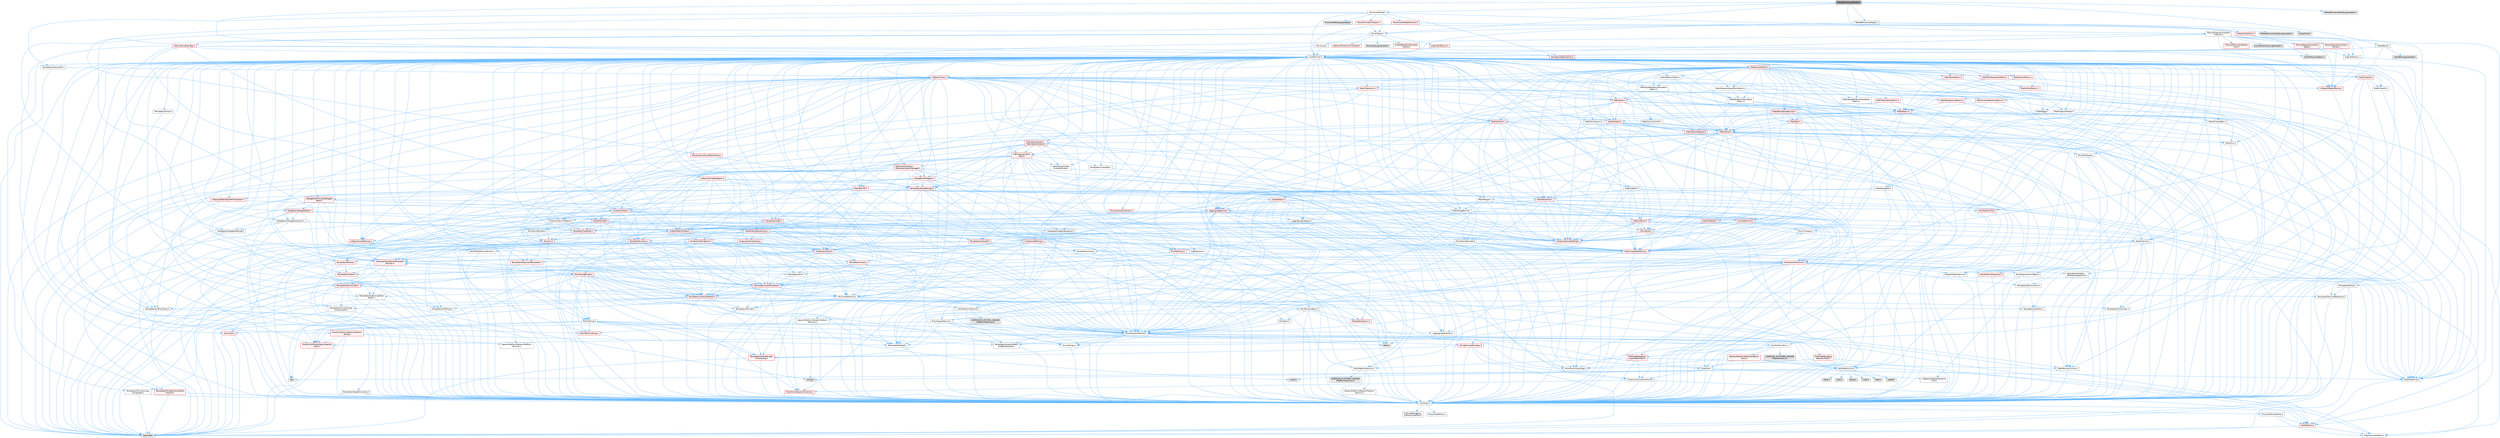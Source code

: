 digraph "PathedMovementMode.h"
{
 // INTERACTIVE_SVG=YES
 // LATEX_PDF_SIZE
  bgcolor="transparent";
  edge [fontname=Helvetica,fontsize=10,labelfontname=Helvetica,labelfontsize=10];
  node [fontname=Helvetica,fontsize=10,shape=box,height=0.2,width=0.4];
  Node1 [id="Node000001",label="PathedMovementMode.h",height=0.2,width=0.4,color="gray40", fillcolor="grey60", style="filled", fontcolor="black",tooltip=" "];
  Node1 -> Node2 [id="edge1_Node000001_Node000002",color="steelblue1",style="solid",tooltip=" "];
  Node2 [id="Node000002",label="CoreMinimal.h",height=0.2,width=0.4,color="grey40", fillcolor="white", style="filled",URL="$d7/d67/CoreMinimal_8h.html",tooltip=" "];
  Node2 -> Node3 [id="edge2_Node000002_Node000003",color="steelblue1",style="solid",tooltip=" "];
  Node3 [id="Node000003",label="CoreTypes.h",height=0.2,width=0.4,color="grey40", fillcolor="white", style="filled",URL="$dc/dec/CoreTypes_8h.html",tooltip=" "];
  Node3 -> Node4 [id="edge3_Node000003_Node000004",color="steelblue1",style="solid",tooltip=" "];
  Node4 [id="Node000004",label="HAL/Platform.h",height=0.2,width=0.4,color="red", fillcolor="#FFF0F0", style="filled",URL="$d9/dd0/Platform_8h.html",tooltip=" "];
  Node4 -> Node7 [id="edge4_Node000004_Node000007",color="steelblue1",style="solid",tooltip=" "];
  Node7 [id="Node000007",label="type_traits",height=0.2,width=0.4,color="grey60", fillcolor="#E0E0E0", style="filled",tooltip=" "];
  Node4 -> Node8 [id="edge5_Node000004_Node000008",color="steelblue1",style="solid",tooltip=" "];
  Node8 [id="Node000008",label="PreprocessorHelpers.h",height=0.2,width=0.4,color="grey40", fillcolor="white", style="filled",URL="$db/ddb/PreprocessorHelpers_8h.html",tooltip=" "];
  Node3 -> Node14 [id="edge6_Node000003_Node000014",color="steelblue1",style="solid",tooltip=" "];
  Node14 [id="Node000014",label="ProfilingDebugging\l/UMemoryDefines.h",height=0.2,width=0.4,color="grey40", fillcolor="white", style="filled",URL="$d2/da2/UMemoryDefines_8h.html",tooltip=" "];
  Node3 -> Node15 [id="edge7_Node000003_Node000015",color="steelblue1",style="solid",tooltip=" "];
  Node15 [id="Node000015",label="Misc/CoreMiscDefines.h",height=0.2,width=0.4,color="grey40", fillcolor="white", style="filled",URL="$da/d38/CoreMiscDefines_8h.html",tooltip=" "];
  Node15 -> Node4 [id="edge8_Node000015_Node000004",color="steelblue1",style="solid",tooltip=" "];
  Node15 -> Node8 [id="edge9_Node000015_Node000008",color="steelblue1",style="solid",tooltip=" "];
  Node3 -> Node16 [id="edge10_Node000003_Node000016",color="steelblue1",style="solid",tooltip=" "];
  Node16 [id="Node000016",label="Misc/CoreDefines.h",height=0.2,width=0.4,color="grey40", fillcolor="white", style="filled",URL="$d3/dd2/CoreDefines_8h.html",tooltip=" "];
  Node2 -> Node17 [id="edge11_Node000002_Node000017",color="steelblue1",style="solid",tooltip=" "];
  Node17 [id="Node000017",label="CoreFwd.h",height=0.2,width=0.4,color="grey40", fillcolor="white", style="filled",URL="$d1/d1e/CoreFwd_8h.html",tooltip=" "];
  Node17 -> Node3 [id="edge12_Node000017_Node000003",color="steelblue1",style="solid",tooltip=" "];
  Node17 -> Node18 [id="edge13_Node000017_Node000018",color="steelblue1",style="solid",tooltip=" "];
  Node18 [id="Node000018",label="Containers/ContainersFwd.h",height=0.2,width=0.4,color="grey40", fillcolor="white", style="filled",URL="$d4/d0a/ContainersFwd_8h.html",tooltip=" "];
  Node18 -> Node4 [id="edge14_Node000018_Node000004",color="steelblue1",style="solid",tooltip=" "];
  Node18 -> Node3 [id="edge15_Node000018_Node000003",color="steelblue1",style="solid",tooltip=" "];
  Node18 -> Node19 [id="edge16_Node000018_Node000019",color="steelblue1",style="solid",tooltip=" "];
  Node19 [id="Node000019",label="Traits/IsContiguousContainer.h",height=0.2,width=0.4,color="red", fillcolor="#FFF0F0", style="filled",URL="$d5/d3c/IsContiguousContainer_8h.html",tooltip=" "];
  Node19 -> Node3 [id="edge17_Node000019_Node000003",color="steelblue1",style="solid",tooltip=" "];
  Node17 -> Node22 [id="edge18_Node000017_Node000022",color="steelblue1",style="solid",tooltip=" "];
  Node22 [id="Node000022",label="Math/MathFwd.h",height=0.2,width=0.4,color="grey40", fillcolor="white", style="filled",URL="$d2/d10/MathFwd_8h.html",tooltip=" "];
  Node22 -> Node4 [id="edge19_Node000022_Node000004",color="steelblue1",style="solid",tooltip=" "];
  Node17 -> Node23 [id="edge20_Node000017_Node000023",color="steelblue1",style="solid",tooltip=" "];
  Node23 [id="Node000023",label="UObject/UObjectHierarchy\lFwd.h",height=0.2,width=0.4,color="grey40", fillcolor="white", style="filled",URL="$d3/d13/UObjectHierarchyFwd_8h.html",tooltip=" "];
  Node2 -> Node23 [id="edge21_Node000002_Node000023",color="steelblue1",style="solid",tooltip=" "];
  Node2 -> Node18 [id="edge22_Node000002_Node000018",color="steelblue1",style="solid",tooltip=" "];
  Node2 -> Node24 [id="edge23_Node000002_Node000024",color="steelblue1",style="solid",tooltip=" "];
  Node24 [id="Node000024",label="Misc/VarArgs.h",height=0.2,width=0.4,color="grey40", fillcolor="white", style="filled",URL="$d5/d6f/VarArgs_8h.html",tooltip=" "];
  Node24 -> Node3 [id="edge24_Node000024_Node000003",color="steelblue1",style="solid",tooltip=" "];
  Node2 -> Node25 [id="edge25_Node000002_Node000025",color="steelblue1",style="solid",tooltip=" "];
  Node25 [id="Node000025",label="Logging/LogVerbosity.h",height=0.2,width=0.4,color="grey40", fillcolor="white", style="filled",URL="$d2/d8f/LogVerbosity_8h.html",tooltip=" "];
  Node25 -> Node3 [id="edge26_Node000025_Node000003",color="steelblue1",style="solid",tooltip=" "];
  Node2 -> Node26 [id="edge27_Node000002_Node000026",color="steelblue1",style="solid",tooltip=" "];
  Node26 [id="Node000026",label="Misc/OutputDevice.h",height=0.2,width=0.4,color="grey40", fillcolor="white", style="filled",URL="$d7/d32/OutputDevice_8h.html",tooltip=" "];
  Node26 -> Node17 [id="edge28_Node000026_Node000017",color="steelblue1",style="solid",tooltip=" "];
  Node26 -> Node3 [id="edge29_Node000026_Node000003",color="steelblue1",style="solid",tooltip=" "];
  Node26 -> Node25 [id="edge30_Node000026_Node000025",color="steelblue1",style="solid",tooltip=" "];
  Node26 -> Node24 [id="edge31_Node000026_Node000024",color="steelblue1",style="solid",tooltip=" "];
  Node26 -> Node27 [id="edge32_Node000026_Node000027",color="steelblue1",style="solid",tooltip=" "];
  Node27 [id="Node000027",label="Templates/IsArrayOrRefOf\lTypeByPredicate.h",height=0.2,width=0.4,color="grey40", fillcolor="white", style="filled",URL="$d6/da1/IsArrayOrRefOfTypeByPredicate_8h.html",tooltip=" "];
  Node27 -> Node3 [id="edge33_Node000027_Node000003",color="steelblue1",style="solid",tooltip=" "];
  Node26 -> Node28 [id="edge34_Node000026_Node000028",color="steelblue1",style="solid",tooltip=" "];
  Node28 [id="Node000028",label="Templates/IsValidVariadic\lFunctionArg.h",height=0.2,width=0.4,color="red", fillcolor="#FFF0F0", style="filled",URL="$d0/dc8/IsValidVariadicFunctionArg_8h.html",tooltip=" "];
  Node28 -> Node3 [id="edge35_Node000028_Node000003",color="steelblue1",style="solid",tooltip=" "];
  Node28 -> Node7 [id="edge36_Node000028_Node000007",color="steelblue1",style="solid",tooltip=" "];
  Node26 -> Node30 [id="edge37_Node000026_Node000030",color="steelblue1",style="solid",tooltip=" "];
  Node30 [id="Node000030",label="Traits/IsCharEncodingCompatible\lWith.h",height=0.2,width=0.4,color="red", fillcolor="#FFF0F0", style="filled",URL="$df/dd1/IsCharEncodingCompatibleWith_8h.html",tooltip=" "];
  Node30 -> Node7 [id="edge38_Node000030_Node000007",color="steelblue1",style="solid",tooltip=" "];
  Node2 -> Node32 [id="edge39_Node000002_Node000032",color="steelblue1",style="solid",tooltip=" "];
  Node32 [id="Node000032",label="HAL/PlatformCrt.h",height=0.2,width=0.4,color="grey40", fillcolor="white", style="filled",URL="$d8/d75/PlatformCrt_8h.html",tooltip=" "];
  Node32 -> Node33 [id="edge40_Node000032_Node000033",color="steelblue1",style="solid",tooltip=" "];
  Node33 [id="Node000033",label="new",height=0.2,width=0.4,color="grey60", fillcolor="#E0E0E0", style="filled",tooltip=" "];
  Node32 -> Node34 [id="edge41_Node000032_Node000034",color="steelblue1",style="solid",tooltip=" "];
  Node34 [id="Node000034",label="wchar.h",height=0.2,width=0.4,color="grey60", fillcolor="#E0E0E0", style="filled",tooltip=" "];
  Node32 -> Node35 [id="edge42_Node000032_Node000035",color="steelblue1",style="solid",tooltip=" "];
  Node35 [id="Node000035",label="stddef.h",height=0.2,width=0.4,color="grey60", fillcolor="#E0E0E0", style="filled",tooltip=" "];
  Node32 -> Node36 [id="edge43_Node000032_Node000036",color="steelblue1",style="solid",tooltip=" "];
  Node36 [id="Node000036",label="stdlib.h",height=0.2,width=0.4,color="grey60", fillcolor="#E0E0E0", style="filled",tooltip=" "];
  Node32 -> Node37 [id="edge44_Node000032_Node000037",color="steelblue1",style="solid",tooltip=" "];
  Node37 [id="Node000037",label="stdio.h",height=0.2,width=0.4,color="grey60", fillcolor="#E0E0E0", style="filled",tooltip=" "];
  Node32 -> Node38 [id="edge45_Node000032_Node000038",color="steelblue1",style="solid",tooltip=" "];
  Node38 [id="Node000038",label="stdarg.h",height=0.2,width=0.4,color="grey60", fillcolor="#E0E0E0", style="filled",tooltip=" "];
  Node32 -> Node39 [id="edge46_Node000032_Node000039",color="steelblue1",style="solid",tooltip=" "];
  Node39 [id="Node000039",label="math.h",height=0.2,width=0.4,color="grey60", fillcolor="#E0E0E0", style="filled",tooltip=" "];
  Node32 -> Node40 [id="edge47_Node000032_Node000040",color="steelblue1",style="solid",tooltip=" "];
  Node40 [id="Node000040",label="float.h",height=0.2,width=0.4,color="grey60", fillcolor="#E0E0E0", style="filled",tooltip=" "];
  Node32 -> Node41 [id="edge48_Node000032_Node000041",color="steelblue1",style="solid",tooltip=" "];
  Node41 [id="Node000041",label="string.h",height=0.2,width=0.4,color="grey60", fillcolor="#E0E0E0", style="filled",tooltip=" "];
  Node2 -> Node42 [id="edge49_Node000002_Node000042",color="steelblue1",style="solid",tooltip=" "];
  Node42 [id="Node000042",label="HAL/PlatformMisc.h",height=0.2,width=0.4,color="grey40", fillcolor="white", style="filled",URL="$d0/df5/PlatformMisc_8h.html",tooltip=" "];
  Node42 -> Node3 [id="edge50_Node000042_Node000003",color="steelblue1",style="solid",tooltip=" "];
  Node42 -> Node43 [id="edge51_Node000042_Node000043",color="steelblue1",style="solid",tooltip=" "];
  Node43 [id="Node000043",label="GenericPlatform/GenericPlatform\lMisc.h",height=0.2,width=0.4,color="red", fillcolor="#FFF0F0", style="filled",URL="$db/d9a/GenericPlatformMisc_8h.html",tooltip=" "];
  Node43 -> Node17 [id="edge52_Node000043_Node000017",color="steelblue1",style="solid",tooltip=" "];
  Node43 -> Node3 [id="edge53_Node000043_Node000003",color="steelblue1",style="solid",tooltip=" "];
  Node43 -> Node32 [id="edge54_Node000043_Node000032",color="steelblue1",style="solid",tooltip=" "];
  Node43 -> Node47 [id="edge55_Node000043_Node000047",color="steelblue1",style="solid",tooltip=" "];
  Node47 [id="Node000047",label="Math/NumericLimits.h",height=0.2,width=0.4,color="grey40", fillcolor="white", style="filled",URL="$df/d1b/NumericLimits_8h.html",tooltip=" "];
  Node47 -> Node3 [id="edge56_Node000047_Node000003",color="steelblue1",style="solid",tooltip=" "];
  Node43 -> Node49 [id="edge57_Node000043_Node000049",color="steelblue1",style="solid",tooltip=" "];
  Node49 [id="Node000049",label="Misc/EnumClassFlags.h",height=0.2,width=0.4,color="grey40", fillcolor="white", style="filled",URL="$d8/de7/EnumClassFlags_8h.html",tooltip=" "];
  Node42 -> Node52 [id="edge58_Node000042_Node000052",color="steelblue1",style="solid",tooltip=" "];
  Node52 [id="Node000052",label="COMPILED_PLATFORM_HEADER\l(PlatformMisc.h)",height=0.2,width=0.4,color="grey60", fillcolor="#E0E0E0", style="filled",tooltip=" "];
  Node42 -> Node53 [id="edge59_Node000042_Node000053",color="steelblue1",style="solid",tooltip=" "];
  Node53 [id="Node000053",label="ProfilingDebugging\l/CpuProfilerTrace.h",height=0.2,width=0.4,color="red", fillcolor="#FFF0F0", style="filled",URL="$da/dcb/CpuProfilerTrace_8h.html",tooltip=" "];
  Node53 -> Node3 [id="edge60_Node000053_Node000003",color="steelblue1",style="solid",tooltip=" "];
  Node53 -> Node18 [id="edge61_Node000053_Node000018",color="steelblue1",style="solid",tooltip=" "];
  Node53 -> Node54 [id="edge62_Node000053_Node000054",color="steelblue1",style="solid",tooltip=" "];
  Node54 [id="Node000054",label="HAL/PlatformAtomics.h",height=0.2,width=0.4,color="grey40", fillcolor="white", style="filled",URL="$d3/d36/PlatformAtomics_8h.html",tooltip=" "];
  Node54 -> Node3 [id="edge63_Node000054_Node000003",color="steelblue1",style="solid",tooltip=" "];
  Node54 -> Node55 [id="edge64_Node000054_Node000055",color="steelblue1",style="solid",tooltip=" "];
  Node55 [id="Node000055",label="GenericPlatform/GenericPlatform\lAtomics.h",height=0.2,width=0.4,color="grey40", fillcolor="white", style="filled",URL="$da/d72/GenericPlatformAtomics_8h.html",tooltip=" "];
  Node55 -> Node3 [id="edge65_Node000055_Node000003",color="steelblue1",style="solid",tooltip=" "];
  Node54 -> Node56 [id="edge66_Node000054_Node000056",color="steelblue1",style="solid",tooltip=" "];
  Node56 [id="Node000056",label="COMPILED_PLATFORM_HEADER\l(PlatformAtomics.h)",height=0.2,width=0.4,color="grey60", fillcolor="#E0E0E0", style="filled",tooltip=" "];
  Node53 -> Node8 [id="edge67_Node000053_Node000008",color="steelblue1",style="solid",tooltip=" "];
  Node2 -> Node61 [id="edge68_Node000002_Node000061",color="steelblue1",style="solid",tooltip=" "];
  Node61 [id="Node000061",label="Misc/AssertionMacros.h",height=0.2,width=0.4,color="grey40", fillcolor="white", style="filled",URL="$d0/dfa/AssertionMacros_8h.html",tooltip=" "];
  Node61 -> Node3 [id="edge69_Node000061_Node000003",color="steelblue1",style="solid",tooltip=" "];
  Node61 -> Node4 [id="edge70_Node000061_Node000004",color="steelblue1",style="solid",tooltip=" "];
  Node61 -> Node42 [id="edge71_Node000061_Node000042",color="steelblue1",style="solid",tooltip=" "];
  Node61 -> Node8 [id="edge72_Node000061_Node000008",color="steelblue1",style="solid",tooltip=" "];
  Node61 -> Node62 [id="edge73_Node000061_Node000062",color="steelblue1",style="solid",tooltip=" "];
  Node62 [id="Node000062",label="Templates/EnableIf.h",height=0.2,width=0.4,color="grey40", fillcolor="white", style="filled",URL="$d7/d60/EnableIf_8h.html",tooltip=" "];
  Node62 -> Node3 [id="edge74_Node000062_Node000003",color="steelblue1",style="solid",tooltip=" "];
  Node61 -> Node27 [id="edge75_Node000061_Node000027",color="steelblue1",style="solid",tooltip=" "];
  Node61 -> Node28 [id="edge76_Node000061_Node000028",color="steelblue1",style="solid",tooltip=" "];
  Node61 -> Node30 [id="edge77_Node000061_Node000030",color="steelblue1",style="solid",tooltip=" "];
  Node61 -> Node24 [id="edge78_Node000061_Node000024",color="steelblue1",style="solid",tooltip=" "];
  Node61 -> Node63 [id="edge79_Node000061_Node000063",color="steelblue1",style="solid",tooltip=" "];
  Node63 [id="Node000063",label="String/FormatStringSan.h",height=0.2,width=0.4,color="red", fillcolor="#FFF0F0", style="filled",URL="$d3/d8b/FormatStringSan_8h.html",tooltip=" "];
  Node63 -> Node7 [id="edge80_Node000063_Node000007",color="steelblue1",style="solid",tooltip=" "];
  Node63 -> Node3 [id="edge81_Node000063_Node000003",color="steelblue1",style="solid",tooltip=" "];
  Node63 -> Node28 [id="edge82_Node000063_Node000028",color="steelblue1",style="solid",tooltip=" "];
  Node63 -> Node18 [id="edge83_Node000063_Node000018",color="steelblue1",style="solid",tooltip=" "];
  Node61 -> Node69 [id="edge84_Node000061_Node000069",color="steelblue1",style="solid",tooltip=" "];
  Node69 [id="Node000069",label="atomic",height=0.2,width=0.4,color="grey60", fillcolor="#E0E0E0", style="filled",tooltip=" "];
  Node2 -> Node70 [id="edge85_Node000002_Node000070",color="steelblue1",style="solid",tooltip=" "];
  Node70 [id="Node000070",label="Templates/IsPointer.h",height=0.2,width=0.4,color="grey40", fillcolor="white", style="filled",URL="$d7/d05/IsPointer_8h.html",tooltip=" "];
  Node70 -> Node3 [id="edge86_Node000070_Node000003",color="steelblue1",style="solid",tooltip=" "];
  Node2 -> Node71 [id="edge87_Node000002_Node000071",color="steelblue1",style="solid",tooltip=" "];
  Node71 [id="Node000071",label="HAL/PlatformMemory.h",height=0.2,width=0.4,color="grey40", fillcolor="white", style="filled",URL="$de/d68/PlatformMemory_8h.html",tooltip=" "];
  Node71 -> Node3 [id="edge88_Node000071_Node000003",color="steelblue1",style="solid",tooltip=" "];
  Node71 -> Node72 [id="edge89_Node000071_Node000072",color="steelblue1",style="solid",tooltip=" "];
  Node72 [id="Node000072",label="GenericPlatform/GenericPlatform\lMemory.h",height=0.2,width=0.4,color="grey40", fillcolor="white", style="filled",URL="$dd/d22/GenericPlatformMemory_8h.html",tooltip=" "];
  Node72 -> Node17 [id="edge90_Node000072_Node000017",color="steelblue1",style="solid",tooltip=" "];
  Node72 -> Node3 [id="edge91_Node000072_Node000003",color="steelblue1",style="solid",tooltip=" "];
  Node72 -> Node73 [id="edge92_Node000072_Node000073",color="steelblue1",style="solid",tooltip=" "];
  Node73 [id="Node000073",label="HAL/PlatformString.h",height=0.2,width=0.4,color="red", fillcolor="#FFF0F0", style="filled",URL="$db/db5/PlatformString_8h.html",tooltip=" "];
  Node73 -> Node3 [id="edge93_Node000073_Node000003",color="steelblue1",style="solid",tooltip=" "];
  Node72 -> Node41 [id="edge94_Node000072_Node000041",color="steelblue1",style="solid",tooltip=" "];
  Node72 -> Node34 [id="edge95_Node000072_Node000034",color="steelblue1",style="solid",tooltip=" "];
  Node71 -> Node75 [id="edge96_Node000071_Node000075",color="steelblue1",style="solid",tooltip=" "];
  Node75 [id="Node000075",label="COMPILED_PLATFORM_HEADER\l(PlatformMemory.h)",height=0.2,width=0.4,color="grey60", fillcolor="#E0E0E0", style="filled",tooltip=" "];
  Node2 -> Node54 [id="edge97_Node000002_Node000054",color="steelblue1",style="solid",tooltip=" "];
  Node2 -> Node76 [id="edge98_Node000002_Node000076",color="steelblue1",style="solid",tooltip=" "];
  Node76 [id="Node000076",label="Misc/Exec.h",height=0.2,width=0.4,color="grey40", fillcolor="white", style="filled",URL="$de/ddb/Exec_8h.html",tooltip=" "];
  Node76 -> Node3 [id="edge99_Node000076_Node000003",color="steelblue1",style="solid",tooltip=" "];
  Node76 -> Node61 [id="edge100_Node000076_Node000061",color="steelblue1",style="solid",tooltip=" "];
  Node2 -> Node77 [id="edge101_Node000002_Node000077",color="steelblue1",style="solid",tooltip=" "];
  Node77 [id="Node000077",label="HAL/MemoryBase.h",height=0.2,width=0.4,color="grey40", fillcolor="white", style="filled",URL="$d6/d9f/MemoryBase_8h.html",tooltip=" "];
  Node77 -> Node3 [id="edge102_Node000077_Node000003",color="steelblue1",style="solid",tooltip=" "];
  Node77 -> Node54 [id="edge103_Node000077_Node000054",color="steelblue1",style="solid",tooltip=" "];
  Node77 -> Node32 [id="edge104_Node000077_Node000032",color="steelblue1",style="solid",tooltip=" "];
  Node77 -> Node76 [id="edge105_Node000077_Node000076",color="steelblue1",style="solid",tooltip=" "];
  Node77 -> Node26 [id="edge106_Node000077_Node000026",color="steelblue1",style="solid",tooltip=" "];
  Node77 -> Node78 [id="edge107_Node000077_Node000078",color="steelblue1",style="solid",tooltip=" "];
  Node78 [id="Node000078",label="Templates/Atomic.h",height=0.2,width=0.4,color="red", fillcolor="#FFF0F0", style="filled",URL="$d3/d91/Atomic_8h.html",tooltip=" "];
  Node78 -> Node69 [id="edge108_Node000078_Node000069",color="steelblue1",style="solid",tooltip=" "];
  Node2 -> Node87 [id="edge109_Node000002_Node000087",color="steelblue1",style="solid",tooltip=" "];
  Node87 [id="Node000087",label="HAL/UnrealMemory.h",height=0.2,width=0.4,color="grey40", fillcolor="white", style="filled",URL="$d9/d96/UnrealMemory_8h.html",tooltip=" "];
  Node87 -> Node3 [id="edge110_Node000087_Node000003",color="steelblue1",style="solid",tooltip=" "];
  Node87 -> Node72 [id="edge111_Node000087_Node000072",color="steelblue1",style="solid",tooltip=" "];
  Node87 -> Node77 [id="edge112_Node000087_Node000077",color="steelblue1",style="solid",tooltip=" "];
  Node87 -> Node71 [id="edge113_Node000087_Node000071",color="steelblue1",style="solid",tooltip=" "];
  Node87 -> Node88 [id="edge114_Node000087_Node000088",color="steelblue1",style="solid",tooltip=" "];
  Node88 [id="Node000088",label="ProfilingDebugging\l/MemoryTrace.h",height=0.2,width=0.4,color="red", fillcolor="#FFF0F0", style="filled",URL="$da/dd7/MemoryTrace_8h.html",tooltip=" "];
  Node88 -> Node4 [id="edge115_Node000088_Node000004",color="steelblue1",style="solid",tooltip=" "];
  Node88 -> Node49 [id="edge116_Node000088_Node000049",color="steelblue1",style="solid",tooltip=" "];
  Node87 -> Node70 [id="edge117_Node000087_Node000070",color="steelblue1",style="solid",tooltip=" "];
  Node2 -> Node89 [id="edge118_Node000002_Node000089",color="steelblue1",style="solid",tooltip=" "];
  Node89 [id="Node000089",label="Templates/IsArithmetic.h",height=0.2,width=0.4,color="grey40", fillcolor="white", style="filled",URL="$d2/d5d/IsArithmetic_8h.html",tooltip=" "];
  Node89 -> Node3 [id="edge119_Node000089_Node000003",color="steelblue1",style="solid",tooltip=" "];
  Node2 -> Node83 [id="edge120_Node000002_Node000083",color="steelblue1",style="solid",tooltip=" "];
  Node83 [id="Node000083",label="Templates/AndOrNot.h",height=0.2,width=0.4,color="grey40", fillcolor="white", style="filled",URL="$db/d0a/AndOrNot_8h.html",tooltip=" "];
  Node83 -> Node3 [id="edge121_Node000083_Node000003",color="steelblue1",style="solid",tooltip=" "];
  Node2 -> Node90 [id="edge122_Node000002_Node000090",color="steelblue1",style="solid",tooltip=" "];
  Node90 [id="Node000090",label="Templates/IsPODType.h",height=0.2,width=0.4,color="grey40", fillcolor="white", style="filled",URL="$d7/db1/IsPODType_8h.html",tooltip=" "];
  Node90 -> Node3 [id="edge123_Node000090_Node000003",color="steelblue1",style="solid",tooltip=" "];
  Node2 -> Node91 [id="edge124_Node000002_Node000091",color="steelblue1",style="solid",tooltip=" "];
  Node91 [id="Node000091",label="Templates/IsUECoreType.h",height=0.2,width=0.4,color="grey40", fillcolor="white", style="filled",URL="$d1/db8/IsUECoreType_8h.html",tooltip=" "];
  Node91 -> Node3 [id="edge125_Node000091_Node000003",color="steelblue1",style="solid",tooltip=" "];
  Node91 -> Node7 [id="edge126_Node000091_Node000007",color="steelblue1",style="solid",tooltip=" "];
  Node2 -> Node84 [id="edge127_Node000002_Node000084",color="steelblue1",style="solid",tooltip=" "];
  Node84 [id="Node000084",label="Templates/IsTriviallyCopy\lConstructible.h",height=0.2,width=0.4,color="grey40", fillcolor="white", style="filled",URL="$d3/d78/IsTriviallyCopyConstructible_8h.html",tooltip=" "];
  Node84 -> Node3 [id="edge128_Node000084_Node000003",color="steelblue1",style="solid",tooltip=" "];
  Node84 -> Node7 [id="edge129_Node000084_Node000007",color="steelblue1",style="solid",tooltip=" "];
  Node2 -> Node92 [id="edge130_Node000002_Node000092",color="steelblue1",style="solid",tooltip=" "];
  Node92 [id="Node000092",label="Templates/UnrealTypeTraits.h",height=0.2,width=0.4,color="red", fillcolor="#FFF0F0", style="filled",URL="$d2/d2d/UnrealTypeTraits_8h.html",tooltip=" "];
  Node92 -> Node3 [id="edge131_Node000092_Node000003",color="steelblue1",style="solid",tooltip=" "];
  Node92 -> Node70 [id="edge132_Node000092_Node000070",color="steelblue1",style="solid",tooltip=" "];
  Node92 -> Node61 [id="edge133_Node000092_Node000061",color="steelblue1",style="solid",tooltip=" "];
  Node92 -> Node83 [id="edge134_Node000092_Node000083",color="steelblue1",style="solid",tooltip=" "];
  Node92 -> Node62 [id="edge135_Node000092_Node000062",color="steelblue1",style="solid",tooltip=" "];
  Node92 -> Node89 [id="edge136_Node000092_Node000089",color="steelblue1",style="solid",tooltip=" "];
  Node92 -> Node90 [id="edge137_Node000092_Node000090",color="steelblue1",style="solid",tooltip=" "];
  Node92 -> Node91 [id="edge138_Node000092_Node000091",color="steelblue1",style="solid",tooltip=" "];
  Node92 -> Node84 [id="edge139_Node000092_Node000084",color="steelblue1",style="solid",tooltip=" "];
  Node2 -> Node62 [id="edge140_Node000002_Node000062",color="steelblue1",style="solid",tooltip=" "];
  Node2 -> Node94 [id="edge141_Node000002_Node000094",color="steelblue1",style="solid",tooltip=" "];
  Node94 [id="Node000094",label="Templates/RemoveReference.h",height=0.2,width=0.4,color="grey40", fillcolor="white", style="filled",URL="$da/dbe/RemoveReference_8h.html",tooltip=" "];
  Node94 -> Node3 [id="edge142_Node000094_Node000003",color="steelblue1",style="solid",tooltip=" "];
  Node2 -> Node95 [id="edge143_Node000002_Node000095",color="steelblue1",style="solid",tooltip=" "];
  Node95 [id="Node000095",label="Templates/IntegralConstant.h",height=0.2,width=0.4,color="grey40", fillcolor="white", style="filled",URL="$db/d1b/IntegralConstant_8h.html",tooltip=" "];
  Node95 -> Node3 [id="edge144_Node000095_Node000003",color="steelblue1",style="solid",tooltip=" "];
  Node2 -> Node96 [id="edge145_Node000002_Node000096",color="steelblue1",style="solid",tooltip=" "];
  Node96 [id="Node000096",label="Templates/IsClass.h",height=0.2,width=0.4,color="grey40", fillcolor="white", style="filled",URL="$db/dcb/IsClass_8h.html",tooltip=" "];
  Node96 -> Node3 [id="edge146_Node000096_Node000003",color="steelblue1",style="solid",tooltip=" "];
  Node2 -> Node97 [id="edge147_Node000002_Node000097",color="steelblue1",style="solid",tooltip=" "];
  Node97 [id="Node000097",label="Templates/TypeCompatible\lBytes.h",height=0.2,width=0.4,color="grey40", fillcolor="white", style="filled",URL="$df/d0a/TypeCompatibleBytes_8h.html",tooltip=" "];
  Node97 -> Node3 [id="edge148_Node000097_Node000003",color="steelblue1",style="solid",tooltip=" "];
  Node97 -> Node41 [id="edge149_Node000097_Node000041",color="steelblue1",style="solid",tooltip=" "];
  Node97 -> Node33 [id="edge150_Node000097_Node000033",color="steelblue1",style="solid",tooltip=" "];
  Node97 -> Node7 [id="edge151_Node000097_Node000007",color="steelblue1",style="solid",tooltip=" "];
  Node2 -> Node19 [id="edge152_Node000002_Node000019",color="steelblue1",style="solid",tooltip=" "];
  Node2 -> Node98 [id="edge153_Node000002_Node000098",color="steelblue1",style="solid",tooltip=" "];
  Node98 [id="Node000098",label="Templates/UnrealTemplate.h",height=0.2,width=0.4,color="red", fillcolor="#FFF0F0", style="filled",URL="$d4/d24/UnrealTemplate_8h.html",tooltip=" "];
  Node98 -> Node3 [id="edge154_Node000098_Node000003",color="steelblue1",style="solid",tooltip=" "];
  Node98 -> Node70 [id="edge155_Node000098_Node000070",color="steelblue1",style="solid",tooltip=" "];
  Node98 -> Node87 [id="edge156_Node000098_Node000087",color="steelblue1",style="solid",tooltip=" "];
  Node98 -> Node92 [id="edge157_Node000098_Node000092",color="steelblue1",style="solid",tooltip=" "];
  Node98 -> Node94 [id="edge158_Node000098_Node000094",color="steelblue1",style="solid",tooltip=" "];
  Node98 -> Node97 [id="edge159_Node000098_Node000097",color="steelblue1",style="solid",tooltip=" "];
  Node98 -> Node19 [id="edge160_Node000098_Node000019",color="steelblue1",style="solid",tooltip=" "];
  Node98 -> Node7 [id="edge161_Node000098_Node000007",color="steelblue1",style="solid",tooltip=" "];
  Node2 -> Node47 [id="edge162_Node000002_Node000047",color="steelblue1",style="solid",tooltip=" "];
  Node2 -> Node102 [id="edge163_Node000002_Node000102",color="steelblue1",style="solid",tooltip=" "];
  Node102 [id="Node000102",label="HAL/PlatformMath.h",height=0.2,width=0.4,color="red", fillcolor="#FFF0F0", style="filled",URL="$dc/d53/PlatformMath_8h.html",tooltip=" "];
  Node102 -> Node3 [id="edge164_Node000102_Node000003",color="steelblue1",style="solid",tooltip=" "];
  Node2 -> Node85 [id="edge165_Node000002_Node000085",color="steelblue1",style="solid",tooltip=" "];
  Node85 [id="Node000085",label="Templates/IsTriviallyCopy\lAssignable.h",height=0.2,width=0.4,color="grey40", fillcolor="white", style="filled",URL="$d2/df2/IsTriviallyCopyAssignable_8h.html",tooltip=" "];
  Node85 -> Node3 [id="edge166_Node000085_Node000003",color="steelblue1",style="solid",tooltip=" "];
  Node85 -> Node7 [id="edge167_Node000085_Node000007",color="steelblue1",style="solid",tooltip=" "];
  Node2 -> Node110 [id="edge168_Node000002_Node000110",color="steelblue1",style="solid",tooltip=" "];
  Node110 [id="Node000110",label="Templates/MemoryOps.h",height=0.2,width=0.4,color="red", fillcolor="#FFF0F0", style="filled",URL="$db/dea/MemoryOps_8h.html",tooltip=" "];
  Node110 -> Node3 [id="edge169_Node000110_Node000003",color="steelblue1",style="solid",tooltip=" "];
  Node110 -> Node87 [id="edge170_Node000110_Node000087",color="steelblue1",style="solid",tooltip=" "];
  Node110 -> Node85 [id="edge171_Node000110_Node000085",color="steelblue1",style="solid",tooltip=" "];
  Node110 -> Node84 [id="edge172_Node000110_Node000084",color="steelblue1",style="solid",tooltip=" "];
  Node110 -> Node92 [id="edge173_Node000110_Node000092",color="steelblue1",style="solid",tooltip=" "];
  Node110 -> Node33 [id="edge174_Node000110_Node000033",color="steelblue1",style="solid",tooltip=" "];
  Node110 -> Node7 [id="edge175_Node000110_Node000007",color="steelblue1",style="solid",tooltip=" "];
  Node2 -> Node111 [id="edge176_Node000002_Node000111",color="steelblue1",style="solid",tooltip=" "];
  Node111 [id="Node000111",label="Containers/ContainerAllocation\lPolicies.h",height=0.2,width=0.4,color="red", fillcolor="#FFF0F0", style="filled",URL="$d7/dff/ContainerAllocationPolicies_8h.html",tooltip=" "];
  Node111 -> Node3 [id="edge177_Node000111_Node000003",color="steelblue1",style="solid",tooltip=" "];
  Node111 -> Node111 [id="edge178_Node000111_Node000111",color="steelblue1",style="solid",tooltip=" "];
  Node111 -> Node102 [id="edge179_Node000111_Node000102",color="steelblue1",style="solid",tooltip=" "];
  Node111 -> Node87 [id="edge180_Node000111_Node000087",color="steelblue1",style="solid",tooltip=" "];
  Node111 -> Node47 [id="edge181_Node000111_Node000047",color="steelblue1",style="solid",tooltip=" "];
  Node111 -> Node61 [id="edge182_Node000111_Node000061",color="steelblue1",style="solid",tooltip=" "];
  Node111 -> Node110 [id="edge183_Node000111_Node000110",color="steelblue1",style="solid",tooltip=" "];
  Node111 -> Node97 [id="edge184_Node000111_Node000097",color="steelblue1",style="solid",tooltip=" "];
  Node111 -> Node7 [id="edge185_Node000111_Node000007",color="steelblue1",style="solid",tooltip=" "];
  Node2 -> Node114 [id="edge186_Node000002_Node000114",color="steelblue1",style="solid",tooltip=" "];
  Node114 [id="Node000114",label="Templates/IsEnumClass.h",height=0.2,width=0.4,color="grey40", fillcolor="white", style="filled",URL="$d7/d15/IsEnumClass_8h.html",tooltip=" "];
  Node114 -> Node3 [id="edge187_Node000114_Node000003",color="steelblue1",style="solid",tooltip=" "];
  Node114 -> Node83 [id="edge188_Node000114_Node000083",color="steelblue1",style="solid",tooltip=" "];
  Node2 -> Node115 [id="edge189_Node000002_Node000115",color="steelblue1",style="solid",tooltip=" "];
  Node115 [id="Node000115",label="HAL/PlatformProperties.h",height=0.2,width=0.4,color="red", fillcolor="#FFF0F0", style="filled",URL="$d9/db0/PlatformProperties_8h.html",tooltip=" "];
  Node115 -> Node3 [id="edge190_Node000115_Node000003",color="steelblue1",style="solid",tooltip=" "];
  Node2 -> Node118 [id="edge191_Node000002_Node000118",color="steelblue1",style="solid",tooltip=" "];
  Node118 [id="Node000118",label="Misc/EngineVersionBase.h",height=0.2,width=0.4,color="grey40", fillcolor="white", style="filled",URL="$d5/d2b/EngineVersionBase_8h.html",tooltip=" "];
  Node118 -> Node3 [id="edge192_Node000118_Node000003",color="steelblue1",style="solid",tooltip=" "];
  Node2 -> Node119 [id="edge193_Node000002_Node000119",color="steelblue1",style="solid",tooltip=" "];
  Node119 [id="Node000119",label="Internationalization\l/TextNamespaceFwd.h",height=0.2,width=0.4,color="grey40", fillcolor="white", style="filled",URL="$d8/d97/TextNamespaceFwd_8h.html",tooltip=" "];
  Node119 -> Node3 [id="edge194_Node000119_Node000003",color="steelblue1",style="solid",tooltip=" "];
  Node2 -> Node120 [id="edge195_Node000002_Node000120",color="steelblue1",style="solid",tooltip=" "];
  Node120 [id="Node000120",label="Serialization/Archive.h",height=0.2,width=0.4,color="red", fillcolor="#FFF0F0", style="filled",URL="$d7/d3b/Archive_8h.html",tooltip=" "];
  Node120 -> Node17 [id="edge196_Node000120_Node000017",color="steelblue1",style="solid",tooltip=" "];
  Node120 -> Node3 [id="edge197_Node000120_Node000003",color="steelblue1",style="solid",tooltip=" "];
  Node120 -> Node115 [id="edge198_Node000120_Node000115",color="steelblue1",style="solid",tooltip=" "];
  Node120 -> Node119 [id="edge199_Node000120_Node000119",color="steelblue1",style="solid",tooltip=" "];
  Node120 -> Node22 [id="edge200_Node000120_Node000022",color="steelblue1",style="solid",tooltip=" "];
  Node120 -> Node61 [id="edge201_Node000120_Node000061",color="steelblue1",style="solid",tooltip=" "];
  Node120 -> Node118 [id="edge202_Node000120_Node000118",color="steelblue1",style="solid",tooltip=" "];
  Node120 -> Node24 [id="edge203_Node000120_Node000024",color="steelblue1",style="solid",tooltip=" "];
  Node120 -> Node62 [id="edge204_Node000120_Node000062",color="steelblue1",style="solid",tooltip=" "];
  Node120 -> Node27 [id="edge205_Node000120_Node000027",color="steelblue1",style="solid",tooltip=" "];
  Node120 -> Node114 [id="edge206_Node000120_Node000114",color="steelblue1",style="solid",tooltip=" "];
  Node120 -> Node28 [id="edge207_Node000120_Node000028",color="steelblue1",style="solid",tooltip=" "];
  Node120 -> Node98 [id="edge208_Node000120_Node000098",color="steelblue1",style="solid",tooltip=" "];
  Node120 -> Node30 [id="edge209_Node000120_Node000030",color="steelblue1",style="solid",tooltip=" "];
  Node120 -> Node123 [id="edge210_Node000120_Node000123",color="steelblue1",style="solid",tooltip=" "];
  Node123 [id="Node000123",label="UObject/ObjectVersion.h",height=0.2,width=0.4,color="grey40", fillcolor="white", style="filled",URL="$da/d63/ObjectVersion_8h.html",tooltip=" "];
  Node123 -> Node3 [id="edge211_Node000123_Node000003",color="steelblue1",style="solid",tooltip=" "];
  Node2 -> Node124 [id="edge212_Node000002_Node000124",color="steelblue1",style="solid",tooltip=" "];
  Node124 [id="Node000124",label="Templates/Less.h",height=0.2,width=0.4,color="grey40", fillcolor="white", style="filled",URL="$de/dc8/Less_8h.html",tooltip=" "];
  Node124 -> Node3 [id="edge213_Node000124_Node000003",color="steelblue1",style="solid",tooltip=" "];
  Node124 -> Node98 [id="edge214_Node000124_Node000098",color="steelblue1",style="solid",tooltip=" "];
  Node2 -> Node125 [id="edge215_Node000002_Node000125",color="steelblue1",style="solid",tooltip=" "];
  Node125 [id="Node000125",label="Templates/Sorting.h",height=0.2,width=0.4,color="red", fillcolor="#FFF0F0", style="filled",URL="$d3/d9e/Sorting_8h.html",tooltip=" "];
  Node125 -> Node3 [id="edge216_Node000125_Node000003",color="steelblue1",style="solid",tooltip=" "];
  Node125 -> Node102 [id="edge217_Node000125_Node000102",color="steelblue1",style="solid",tooltip=" "];
  Node125 -> Node124 [id="edge218_Node000125_Node000124",color="steelblue1",style="solid",tooltip=" "];
  Node2 -> Node136 [id="edge219_Node000002_Node000136",color="steelblue1",style="solid",tooltip=" "];
  Node136 [id="Node000136",label="Misc/Char.h",height=0.2,width=0.4,color="red", fillcolor="#FFF0F0", style="filled",URL="$d0/d58/Char_8h.html",tooltip=" "];
  Node136 -> Node3 [id="edge220_Node000136_Node000003",color="steelblue1",style="solid",tooltip=" "];
  Node136 -> Node7 [id="edge221_Node000136_Node000007",color="steelblue1",style="solid",tooltip=" "];
  Node2 -> Node139 [id="edge222_Node000002_Node000139",color="steelblue1",style="solid",tooltip=" "];
  Node139 [id="Node000139",label="GenericPlatform/GenericPlatform\lStricmp.h",height=0.2,width=0.4,color="grey40", fillcolor="white", style="filled",URL="$d2/d86/GenericPlatformStricmp_8h.html",tooltip=" "];
  Node139 -> Node3 [id="edge223_Node000139_Node000003",color="steelblue1",style="solid",tooltip=" "];
  Node2 -> Node140 [id="edge224_Node000002_Node000140",color="steelblue1",style="solid",tooltip=" "];
  Node140 [id="Node000140",label="GenericPlatform/GenericPlatform\lString.h",height=0.2,width=0.4,color="red", fillcolor="#FFF0F0", style="filled",URL="$dd/d20/GenericPlatformString_8h.html",tooltip=" "];
  Node140 -> Node3 [id="edge225_Node000140_Node000003",color="steelblue1",style="solid",tooltip=" "];
  Node140 -> Node139 [id="edge226_Node000140_Node000139",color="steelblue1",style="solid",tooltip=" "];
  Node140 -> Node62 [id="edge227_Node000140_Node000062",color="steelblue1",style="solid",tooltip=" "];
  Node140 -> Node30 [id="edge228_Node000140_Node000030",color="steelblue1",style="solid",tooltip=" "];
  Node140 -> Node7 [id="edge229_Node000140_Node000007",color="steelblue1",style="solid",tooltip=" "];
  Node2 -> Node73 [id="edge230_Node000002_Node000073",color="steelblue1",style="solid",tooltip=" "];
  Node2 -> Node143 [id="edge231_Node000002_Node000143",color="steelblue1",style="solid",tooltip=" "];
  Node143 [id="Node000143",label="Misc/CString.h",height=0.2,width=0.4,color="grey40", fillcolor="white", style="filled",URL="$d2/d49/CString_8h.html",tooltip=" "];
  Node143 -> Node3 [id="edge232_Node000143_Node000003",color="steelblue1",style="solid",tooltip=" "];
  Node143 -> Node32 [id="edge233_Node000143_Node000032",color="steelblue1",style="solid",tooltip=" "];
  Node143 -> Node73 [id="edge234_Node000143_Node000073",color="steelblue1",style="solid",tooltip=" "];
  Node143 -> Node61 [id="edge235_Node000143_Node000061",color="steelblue1",style="solid",tooltip=" "];
  Node143 -> Node136 [id="edge236_Node000143_Node000136",color="steelblue1",style="solid",tooltip=" "];
  Node143 -> Node24 [id="edge237_Node000143_Node000024",color="steelblue1",style="solid",tooltip=" "];
  Node143 -> Node27 [id="edge238_Node000143_Node000027",color="steelblue1",style="solid",tooltip=" "];
  Node143 -> Node28 [id="edge239_Node000143_Node000028",color="steelblue1",style="solid",tooltip=" "];
  Node143 -> Node30 [id="edge240_Node000143_Node000030",color="steelblue1",style="solid",tooltip=" "];
  Node2 -> Node144 [id="edge241_Node000002_Node000144",color="steelblue1",style="solid",tooltip=" "];
  Node144 [id="Node000144",label="Misc/Crc.h",height=0.2,width=0.4,color="red", fillcolor="#FFF0F0", style="filled",URL="$d4/dd2/Crc_8h.html",tooltip=" "];
  Node144 -> Node3 [id="edge242_Node000144_Node000003",color="steelblue1",style="solid",tooltip=" "];
  Node144 -> Node73 [id="edge243_Node000144_Node000073",color="steelblue1",style="solid",tooltip=" "];
  Node144 -> Node61 [id="edge244_Node000144_Node000061",color="steelblue1",style="solid",tooltip=" "];
  Node144 -> Node143 [id="edge245_Node000144_Node000143",color="steelblue1",style="solid",tooltip=" "];
  Node144 -> Node136 [id="edge246_Node000144_Node000136",color="steelblue1",style="solid",tooltip=" "];
  Node144 -> Node92 [id="edge247_Node000144_Node000092",color="steelblue1",style="solid",tooltip=" "];
  Node2 -> Node135 [id="edge248_Node000002_Node000135",color="steelblue1",style="solid",tooltip=" "];
  Node135 [id="Node000135",label="Math/UnrealMathUtility.h",height=0.2,width=0.4,color="red", fillcolor="#FFF0F0", style="filled",URL="$db/db8/UnrealMathUtility_8h.html",tooltip=" "];
  Node135 -> Node3 [id="edge249_Node000135_Node000003",color="steelblue1",style="solid",tooltip=" "];
  Node135 -> Node61 [id="edge250_Node000135_Node000061",color="steelblue1",style="solid",tooltip=" "];
  Node135 -> Node102 [id="edge251_Node000135_Node000102",color="steelblue1",style="solid",tooltip=" "];
  Node135 -> Node22 [id="edge252_Node000135_Node000022",color="steelblue1",style="solid",tooltip=" "];
  Node2 -> Node145 [id="edge253_Node000002_Node000145",color="steelblue1",style="solid",tooltip=" "];
  Node145 [id="Node000145",label="Containers/UnrealString.h",height=0.2,width=0.4,color="red", fillcolor="#FFF0F0", style="filled",URL="$d5/dba/UnrealString_8h.html",tooltip=" "];
  Node2 -> Node149 [id="edge254_Node000002_Node000149",color="steelblue1",style="solid",tooltip=" "];
  Node149 [id="Node000149",label="Containers/Array.h",height=0.2,width=0.4,color="red", fillcolor="#FFF0F0", style="filled",URL="$df/dd0/Array_8h.html",tooltip=" "];
  Node149 -> Node3 [id="edge255_Node000149_Node000003",color="steelblue1",style="solid",tooltip=" "];
  Node149 -> Node61 [id="edge256_Node000149_Node000061",color="steelblue1",style="solid",tooltip=" "];
  Node149 -> Node87 [id="edge257_Node000149_Node000087",color="steelblue1",style="solid",tooltip=" "];
  Node149 -> Node92 [id="edge258_Node000149_Node000092",color="steelblue1",style="solid",tooltip=" "];
  Node149 -> Node98 [id="edge259_Node000149_Node000098",color="steelblue1",style="solid",tooltip=" "];
  Node149 -> Node111 [id="edge260_Node000149_Node000111",color="steelblue1",style="solid",tooltip=" "];
  Node149 -> Node120 [id="edge261_Node000149_Node000120",color="steelblue1",style="solid",tooltip=" "];
  Node149 -> Node128 [id="edge262_Node000149_Node000128",color="steelblue1",style="solid",tooltip=" "];
  Node128 [id="Node000128",label="Templates/Invoke.h",height=0.2,width=0.4,color="red", fillcolor="#FFF0F0", style="filled",URL="$d7/deb/Invoke_8h.html",tooltip=" "];
  Node128 -> Node3 [id="edge263_Node000128_Node000003",color="steelblue1",style="solid",tooltip=" "];
  Node128 -> Node98 [id="edge264_Node000128_Node000098",color="steelblue1",style="solid",tooltip=" "];
  Node128 -> Node7 [id="edge265_Node000128_Node000007",color="steelblue1",style="solid",tooltip=" "];
  Node149 -> Node124 [id="edge266_Node000149_Node000124",color="steelblue1",style="solid",tooltip=" "];
  Node149 -> Node125 [id="edge267_Node000149_Node000125",color="steelblue1",style="solid",tooltip=" "];
  Node149 -> Node172 [id="edge268_Node000149_Node000172",color="steelblue1",style="solid",tooltip=" "];
  Node172 [id="Node000172",label="Templates/AlignmentTemplates.h",height=0.2,width=0.4,color="red", fillcolor="#FFF0F0", style="filled",URL="$dd/d32/AlignmentTemplates_8h.html",tooltip=" "];
  Node172 -> Node3 [id="edge269_Node000172_Node000003",color="steelblue1",style="solid",tooltip=" "];
  Node172 -> Node70 [id="edge270_Node000172_Node000070",color="steelblue1",style="solid",tooltip=" "];
  Node149 -> Node7 [id="edge271_Node000149_Node000007",color="steelblue1",style="solid",tooltip=" "];
  Node2 -> Node173 [id="edge272_Node000002_Node000173",color="steelblue1",style="solid",tooltip=" "];
  Node173 [id="Node000173",label="Misc/FrameNumber.h",height=0.2,width=0.4,color="grey40", fillcolor="white", style="filled",URL="$dd/dbd/FrameNumber_8h.html",tooltip=" "];
  Node173 -> Node3 [id="edge273_Node000173_Node000003",color="steelblue1",style="solid",tooltip=" "];
  Node173 -> Node47 [id="edge274_Node000173_Node000047",color="steelblue1",style="solid",tooltip=" "];
  Node173 -> Node135 [id="edge275_Node000173_Node000135",color="steelblue1",style="solid",tooltip=" "];
  Node173 -> Node62 [id="edge276_Node000173_Node000062",color="steelblue1",style="solid",tooltip=" "];
  Node173 -> Node92 [id="edge277_Node000173_Node000092",color="steelblue1",style="solid",tooltip=" "];
  Node2 -> Node174 [id="edge278_Node000002_Node000174",color="steelblue1",style="solid",tooltip=" "];
  Node174 [id="Node000174",label="Misc/Timespan.h",height=0.2,width=0.4,color="grey40", fillcolor="white", style="filled",URL="$da/dd9/Timespan_8h.html",tooltip=" "];
  Node174 -> Node3 [id="edge279_Node000174_Node000003",color="steelblue1",style="solid",tooltip=" "];
  Node174 -> Node175 [id="edge280_Node000174_Node000175",color="steelblue1",style="solid",tooltip=" "];
  Node175 [id="Node000175",label="Math/Interval.h",height=0.2,width=0.4,color="grey40", fillcolor="white", style="filled",URL="$d1/d55/Interval_8h.html",tooltip=" "];
  Node175 -> Node3 [id="edge281_Node000175_Node000003",color="steelblue1",style="solid",tooltip=" "];
  Node175 -> Node89 [id="edge282_Node000175_Node000089",color="steelblue1",style="solid",tooltip=" "];
  Node175 -> Node92 [id="edge283_Node000175_Node000092",color="steelblue1",style="solid",tooltip=" "];
  Node175 -> Node47 [id="edge284_Node000175_Node000047",color="steelblue1",style="solid",tooltip=" "];
  Node175 -> Node135 [id="edge285_Node000175_Node000135",color="steelblue1",style="solid",tooltip=" "];
  Node174 -> Node135 [id="edge286_Node000174_Node000135",color="steelblue1",style="solid",tooltip=" "];
  Node174 -> Node61 [id="edge287_Node000174_Node000061",color="steelblue1",style="solid",tooltip=" "];
  Node2 -> Node176 [id="edge288_Node000002_Node000176",color="steelblue1",style="solid",tooltip=" "];
  Node176 [id="Node000176",label="Containers/StringConv.h",height=0.2,width=0.4,color="red", fillcolor="#FFF0F0", style="filled",URL="$d3/ddf/StringConv_8h.html",tooltip=" "];
  Node176 -> Node3 [id="edge289_Node000176_Node000003",color="steelblue1",style="solid",tooltip=" "];
  Node176 -> Node61 [id="edge290_Node000176_Node000061",color="steelblue1",style="solid",tooltip=" "];
  Node176 -> Node111 [id="edge291_Node000176_Node000111",color="steelblue1",style="solid",tooltip=" "];
  Node176 -> Node149 [id="edge292_Node000176_Node000149",color="steelblue1",style="solid",tooltip=" "];
  Node176 -> Node143 [id="edge293_Node000176_Node000143",color="steelblue1",style="solid",tooltip=" "];
  Node176 -> Node177 [id="edge294_Node000176_Node000177",color="steelblue1",style="solid",tooltip=" "];
  Node177 [id="Node000177",label="Templates/IsArray.h",height=0.2,width=0.4,color="grey40", fillcolor="white", style="filled",URL="$d8/d8d/IsArray_8h.html",tooltip=" "];
  Node177 -> Node3 [id="edge295_Node000177_Node000003",color="steelblue1",style="solid",tooltip=" "];
  Node176 -> Node98 [id="edge296_Node000176_Node000098",color="steelblue1",style="solid",tooltip=" "];
  Node176 -> Node92 [id="edge297_Node000176_Node000092",color="steelblue1",style="solid",tooltip=" "];
  Node176 -> Node30 [id="edge298_Node000176_Node000030",color="steelblue1",style="solid",tooltip=" "];
  Node176 -> Node19 [id="edge299_Node000176_Node000019",color="steelblue1",style="solid",tooltip=" "];
  Node176 -> Node7 [id="edge300_Node000176_Node000007",color="steelblue1",style="solid",tooltip=" "];
  Node2 -> Node178 [id="edge301_Node000002_Node000178",color="steelblue1",style="solid",tooltip=" "];
  Node178 [id="Node000178",label="UObject/UnrealNames.h",height=0.2,width=0.4,color="red", fillcolor="#FFF0F0", style="filled",URL="$d8/db1/UnrealNames_8h.html",tooltip=" "];
  Node178 -> Node3 [id="edge302_Node000178_Node000003",color="steelblue1",style="solid",tooltip=" "];
  Node2 -> Node180 [id="edge303_Node000002_Node000180",color="steelblue1",style="solid",tooltip=" "];
  Node180 [id="Node000180",label="UObject/NameTypes.h",height=0.2,width=0.4,color="red", fillcolor="#FFF0F0", style="filled",URL="$d6/d35/NameTypes_8h.html",tooltip=" "];
  Node180 -> Node3 [id="edge304_Node000180_Node000003",color="steelblue1",style="solid",tooltip=" "];
  Node180 -> Node61 [id="edge305_Node000180_Node000061",color="steelblue1",style="solid",tooltip=" "];
  Node180 -> Node87 [id="edge306_Node000180_Node000087",color="steelblue1",style="solid",tooltip=" "];
  Node180 -> Node92 [id="edge307_Node000180_Node000092",color="steelblue1",style="solid",tooltip=" "];
  Node180 -> Node98 [id="edge308_Node000180_Node000098",color="steelblue1",style="solid",tooltip=" "];
  Node180 -> Node145 [id="edge309_Node000180_Node000145",color="steelblue1",style="solid",tooltip=" "];
  Node180 -> Node176 [id="edge310_Node000180_Node000176",color="steelblue1",style="solid",tooltip=" "];
  Node180 -> Node178 [id="edge311_Node000180_Node000178",color="steelblue1",style="solid",tooltip=" "];
  Node180 -> Node78 [id="edge312_Node000180_Node000078",color="steelblue1",style="solid",tooltip=" "];
  Node180 -> Node184 [id="edge313_Node000180_Node000184",color="steelblue1",style="solid",tooltip=" "];
  Node184 [id="Node000184",label="Misc/StringBuilder.h",height=0.2,width=0.4,color="red", fillcolor="#FFF0F0", style="filled",URL="$d4/d52/StringBuilder_8h.html",tooltip=" "];
  Node184 -> Node3 [id="edge314_Node000184_Node000003",color="steelblue1",style="solid",tooltip=" "];
  Node184 -> Node73 [id="edge315_Node000184_Node000073",color="steelblue1",style="solid",tooltip=" "];
  Node184 -> Node87 [id="edge316_Node000184_Node000087",color="steelblue1",style="solid",tooltip=" "];
  Node184 -> Node61 [id="edge317_Node000184_Node000061",color="steelblue1",style="solid",tooltip=" "];
  Node184 -> Node143 [id="edge318_Node000184_Node000143",color="steelblue1",style="solid",tooltip=" "];
  Node184 -> Node62 [id="edge319_Node000184_Node000062",color="steelblue1",style="solid",tooltip=" "];
  Node184 -> Node27 [id="edge320_Node000184_Node000027",color="steelblue1",style="solid",tooltip=" "];
  Node184 -> Node28 [id="edge321_Node000184_Node000028",color="steelblue1",style="solid",tooltip=" "];
  Node184 -> Node98 [id="edge322_Node000184_Node000098",color="steelblue1",style="solid",tooltip=" "];
  Node184 -> Node92 [id="edge323_Node000184_Node000092",color="steelblue1",style="solid",tooltip=" "];
  Node184 -> Node30 [id="edge324_Node000184_Node000030",color="steelblue1",style="solid",tooltip=" "];
  Node184 -> Node19 [id="edge325_Node000184_Node000019",color="steelblue1",style="solid",tooltip=" "];
  Node184 -> Node7 [id="edge326_Node000184_Node000007",color="steelblue1",style="solid",tooltip=" "];
  Node2 -> Node188 [id="edge327_Node000002_Node000188",color="steelblue1",style="solid",tooltip=" "];
  Node188 [id="Node000188",label="Misc/Parse.h",height=0.2,width=0.4,color="red", fillcolor="#FFF0F0", style="filled",URL="$dc/d71/Parse_8h.html",tooltip=" "];
  Node188 -> Node145 [id="edge328_Node000188_Node000145",color="steelblue1",style="solid",tooltip=" "];
  Node188 -> Node3 [id="edge329_Node000188_Node000003",color="steelblue1",style="solid",tooltip=" "];
  Node188 -> Node32 [id="edge330_Node000188_Node000032",color="steelblue1",style="solid",tooltip=" "];
  Node188 -> Node49 [id="edge331_Node000188_Node000049",color="steelblue1",style="solid",tooltip=" "];
  Node188 -> Node189 [id="edge332_Node000188_Node000189",color="steelblue1",style="solid",tooltip=" "];
  Node189 [id="Node000189",label="Templates/Function.h",height=0.2,width=0.4,color="red", fillcolor="#FFF0F0", style="filled",URL="$df/df5/Function_8h.html",tooltip=" "];
  Node189 -> Node3 [id="edge333_Node000189_Node000003",color="steelblue1",style="solid",tooltip=" "];
  Node189 -> Node61 [id="edge334_Node000189_Node000061",color="steelblue1",style="solid",tooltip=" "];
  Node189 -> Node87 [id="edge335_Node000189_Node000087",color="steelblue1",style="solid",tooltip=" "];
  Node189 -> Node92 [id="edge336_Node000189_Node000092",color="steelblue1",style="solid",tooltip=" "];
  Node189 -> Node128 [id="edge337_Node000189_Node000128",color="steelblue1",style="solid",tooltip=" "];
  Node189 -> Node98 [id="edge338_Node000189_Node000098",color="steelblue1",style="solid",tooltip=" "];
  Node189 -> Node135 [id="edge339_Node000189_Node000135",color="steelblue1",style="solid",tooltip=" "];
  Node189 -> Node33 [id="edge340_Node000189_Node000033",color="steelblue1",style="solid",tooltip=" "];
  Node189 -> Node7 [id="edge341_Node000189_Node000007",color="steelblue1",style="solid",tooltip=" "];
  Node2 -> Node172 [id="edge342_Node000002_Node000172",color="steelblue1",style="solid",tooltip=" "];
  Node2 -> Node191 [id="edge343_Node000002_Node000191",color="steelblue1",style="solid",tooltip=" "];
  Node191 [id="Node000191",label="Misc/StructBuilder.h",height=0.2,width=0.4,color="grey40", fillcolor="white", style="filled",URL="$d9/db3/StructBuilder_8h.html",tooltip=" "];
  Node191 -> Node3 [id="edge344_Node000191_Node000003",color="steelblue1",style="solid",tooltip=" "];
  Node191 -> Node135 [id="edge345_Node000191_Node000135",color="steelblue1",style="solid",tooltip=" "];
  Node191 -> Node172 [id="edge346_Node000191_Node000172",color="steelblue1",style="solid",tooltip=" "];
  Node2 -> Node104 [id="edge347_Node000002_Node000104",color="steelblue1",style="solid",tooltip=" "];
  Node104 [id="Node000104",label="Templates/Decay.h",height=0.2,width=0.4,color="grey40", fillcolor="white", style="filled",URL="$dd/d0f/Decay_8h.html",tooltip=" "];
  Node104 -> Node3 [id="edge348_Node000104_Node000003",color="steelblue1",style="solid",tooltip=" "];
  Node104 -> Node94 [id="edge349_Node000104_Node000094",color="steelblue1",style="solid",tooltip=" "];
  Node104 -> Node7 [id="edge350_Node000104_Node000007",color="steelblue1",style="solid",tooltip=" "];
  Node2 -> Node192 [id="edge351_Node000002_Node000192",color="steelblue1",style="solid",tooltip=" "];
  Node192 [id="Node000192",label="Templates/PointerIsConvertible\lFromTo.h",height=0.2,width=0.4,color="red", fillcolor="#FFF0F0", style="filled",URL="$d6/d65/PointerIsConvertibleFromTo_8h.html",tooltip=" "];
  Node192 -> Node3 [id="edge352_Node000192_Node000003",color="steelblue1",style="solid",tooltip=" "];
  Node192 -> Node7 [id="edge353_Node000192_Node000007",color="steelblue1",style="solid",tooltip=" "];
  Node2 -> Node128 [id="edge354_Node000002_Node000128",color="steelblue1",style="solid",tooltip=" "];
  Node2 -> Node189 [id="edge355_Node000002_Node000189",color="steelblue1",style="solid",tooltip=" "];
  Node2 -> Node161 [id="edge356_Node000002_Node000161",color="steelblue1",style="solid",tooltip=" "];
  Node161 [id="Node000161",label="Templates/TypeHash.h",height=0.2,width=0.4,color="red", fillcolor="#FFF0F0", style="filled",URL="$d1/d62/TypeHash_8h.html",tooltip=" "];
  Node161 -> Node3 [id="edge357_Node000161_Node000003",color="steelblue1",style="solid",tooltip=" "];
  Node161 -> Node144 [id="edge358_Node000161_Node000144",color="steelblue1",style="solid",tooltip=" "];
  Node161 -> Node7 [id="edge359_Node000161_Node000007",color="steelblue1",style="solid",tooltip=" "];
  Node2 -> Node193 [id="edge360_Node000002_Node000193",color="steelblue1",style="solid",tooltip=" "];
  Node193 [id="Node000193",label="Containers/ScriptArray.h",height=0.2,width=0.4,color="red", fillcolor="#FFF0F0", style="filled",URL="$dc/daf/ScriptArray_8h.html",tooltip=" "];
  Node193 -> Node3 [id="edge361_Node000193_Node000003",color="steelblue1",style="solid",tooltip=" "];
  Node193 -> Node61 [id="edge362_Node000193_Node000061",color="steelblue1",style="solid",tooltip=" "];
  Node193 -> Node87 [id="edge363_Node000193_Node000087",color="steelblue1",style="solid",tooltip=" "];
  Node193 -> Node111 [id="edge364_Node000193_Node000111",color="steelblue1",style="solid",tooltip=" "];
  Node193 -> Node149 [id="edge365_Node000193_Node000149",color="steelblue1",style="solid",tooltip=" "];
  Node2 -> Node194 [id="edge366_Node000002_Node000194",color="steelblue1",style="solid",tooltip=" "];
  Node194 [id="Node000194",label="Containers/BitArray.h",height=0.2,width=0.4,color="red", fillcolor="#FFF0F0", style="filled",URL="$d1/de4/BitArray_8h.html",tooltip=" "];
  Node194 -> Node111 [id="edge367_Node000194_Node000111",color="steelblue1",style="solid",tooltip=" "];
  Node194 -> Node3 [id="edge368_Node000194_Node000003",color="steelblue1",style="solid",tooltip=" "];
  Node194 -> Node54 [id="edge369_Node000194_Node000054",color="steelblue1",style="solid",tooltip=" "];
  Node194 -> Node87 [id="edge370_Node000194_Node000087",color="steelblue1",style="solid",tooltip=" "];
  Node194 -> Node135 [id="edge371_Node000194_Node000135",color="steelblue1",style="solid",tooltip=" "];
  Node194 -> Node61 [id="edge372_Node000194_Node000061",color="steelblue1",style="solid",tooltip=" "];
  Node194 -> Node49 [id="edge373_Node000194_Node000049",color="steelblue1",style="solid",tooltip=" "];
  Node194 -> Node120 [id="edge374_Node000194_Node000120",color="steelblue1",style="solid",tooltip=" "];
  Node194 -> Node62 [id="edge375_Node000194_Node000062",color="steelblue1",style="solid",tooltip=" "];
  Node194 -> Node128 [id="edge376_Node000194_Node000128",color="steelblue1",style="solid",tooltip=" "];
  Node194 -> Node98 [id="edge377_Node000194_Node000098",color="steelblue1",style="solid",tooltip=" "];
  Node194 -> Node92 [id="edge378_Node000194_Node000092",color="steelblue1",style="solid",tooltip=" "];
  Node2 -> Node195 [id="edge379_Node000002_Node000195",color="steelblue1",style="solid",tooltip=" "];
  Node195 [id="Node000195",label="Containers/SparseArray.h",height=0.2,width=0.4,color="red", fillcolor="#FFF0F0", style="filled",URL="$d5/dbf/SparseArray_8h.html",tooltip=" "];
  Node195 -> Node3 [id="edge380_Node000195_Node000003",color="steelblue1",style="solid",tooltip=" "];
  Node195 -> Node61 [id="edge381_Node000195_Node000061",color="steelblue1",style="solid",tooltip=" "];
  Node195 -> Node87 [id="edge382_Node000195_Node000087",color="steelblue1",style="solid",tooltip=" "];
  Node195 -> Node92 [id="edge383_Node000195_Node000092",color="steelblue1",style="solid",tooltip=" "];
  Node195 -> Node98 [id="edge384_Node000195_Node000098",color="steelblue1",style="solid",tooltip=" "];
  Node195 -> Node111 [id="edge385_Node000195_Node000111",color="steelblue1",style="solid",tooltip=" "];
  Node195 -> Node124 [id="edge386_Node000195_Node000124",color="steelblue1",style="solid",tooltip=" "];
  Node195 -> Node149 [id="edge387_Node000195_Node000149",color="steelblue1",style="solid",tooltip=" "];
  Node195 -> Node135 [id="edge388_Node000195_Node000135",color="steelblue1",style="solid",tooltip=" "];
  Node195 -> Node193 [id="edge389_Node000195_Node000193",color="steelblue1",style="solid",tooltip=" "];
  Node195 -> Node194 [id="edge390_Node000195_Node000194",color="steelblue1",style="solid",tooltip=" "];
  Node195 -> Node145 [id="edge391_Node000195_Node000145",color="steelblue1",style="solid",tooltip=" "];
  Node2 -> Node211 [id="edge392_Node000002_Node000211",color="steelblue1",style="solid",tooltip=" "];
  Node211 [id="Node000211",label="Containers/Set.h",height=0.2,width=0.4,color="red", fillcolor="#FFF0F0", style="filled",URL="$d4/d45/Set_8h.html",tooltip=" "];
  Node211 -> Node111 [id="edge393_Node000211_Node000111",color="steelblue1",style="solid",tooltip=" "];
  Node211 -> Node195 [id="edge394_Node000211_Node000195",color="steelblue1",style="solid",tooltip=" "];
  Node211 -> Node18 [id="edge395_Node000211_Node000018",color="steelblue1",style="solid",tooltip=" "];
  Node211 -> Node135 [id="edge396_Node000211_Node000135",color="steelblue1",style="solid",tooltip=" "];
  Node211 -> Node61 [id="edge397_Node000211_Node000061",color="steelblue1",style="solid",tooltip=" "];
  Node211 -> Node191 [id="edge398_Node000211_Node000191",color="steelblue1",style="solid",tooltip=" "];
  Node211 -> Node189 [id="edge399_Node000211_Node000189",color="steelblue1",style="solid",tooltip=" "];
  Node211 -> Node125 [id="edge400_Node000211_Node000125",color="steelblue1",style="solid",tooltip=" "];
  Node211 -> Node161 [id="edge401_Node000211_Node000161",color="steelblue1",style="solid",tooltip=" "];
  Node211 -> Node98 [id="edge402_Node000211_Node000098",color="steelblue1",style="solid",tooltip=" "];
  Node211 -> Node7 [id="edge403_Node000211_Node000007",color="steelblue1",style="solid",tooltip=" "];
  Node2 -> Node214 [id="edge404_Node000002_Node000214",color="steelblue1",style="solid",tooltip=" "];
  Node214 [id="Node000214",label="Algo/Reverse.h",height=0.2,width=0.4,color="grey40", fillcolor="white", style="filled",URL="$d5/d93/Reverse_8h.html",tooltip=" "];
  Node214 -> Node3 [id="edge405_Node000214_Node000003",color="steelblue1",style="solid",tooltip=" "];
  Node214 -> Node98 [id="edge406_Node000214_Node000098",color="steelblue1",style="solid",tooltip=" "];
  Node2 -> Node215 [id="edge407_Node000002_Node000215",color="steelblue1",style="solid",tooltip=" "];
  Node215 [id="Node000215",label="Containers/Map.h",height=0.2,width=0.4,color="red", fillcolor="#FFF0F0", style="filled",URL="$df/d79/Map_8h.html",tooltip=" "];
  Node215 -> Node3 [id="edge408_Node000215_Node000003",color="steelblue1",style="solid",tooltip=" "];
  Node215 -> Node214 [id="edge409_Node000215_Node000214",color="steelblue1",style="solid",tooltip=" "];
  Node215 -> Node211 [id="edge410_Node000215_Node000211",color="steelblue1",style="solid",tooltip=" "];
  Node215 -> Node145 [id="edge411_Node000215_Node000145",color="steelblue1",style="solid",tooltip=" "];
  Node215 -> Node61 [id="edge412_Node000215_Node000061",color="steelblue1",style="solid",tooltip=" "];
  Node215 -> Node191 [id="edge413_Node000215_Node000191",color="steelblue1",style="solid",tooltip=" "];
  Node215 -> Node189 [id="edge414_Node000215_Node000189",color="steelblue1",style="solid",tooltip=" "];
  Node215 -> Node125 [id="edge415_Node000215_Node000125",color="steelblue1",style="solid",tooltip=" "];
  Node215 -> Node216 [id="edge416_Node000215_Node000216",color="steelblue1",style="solid",tooltip=" "];
  Node216 [id="Node000216",label="Templates/Tuple.h",height=0.2,width=0.4,color="red", fillcolor="#FFF0F0", style="filled",URL="$d2/d4f/Tuple_8h.html",tooltip=" "];
  Node216 -> Node3 [id="edge417_Node000216_Node000003",color="steelblue1",style="solid",tooltip=" "];
  Node216 -> Node98 [id="edge418_Node000216_Node000098",color="steelblue1",style="solid",tooltip=" "];
  Node216 -> Node217 [id="edge419_Node000216_Node000217",color="steelblue1",style="solid",tooltip=" "];
  Node217 [id="Node000217",label="Delegates/IntegerSequence.h",height=0.2,width=0.4,color="grey40", fillcolor="white", style="filled",URL="$d2/dcc/IntegerSequence_8h.html",tooltip=" "];
  Node217 -> Node3 [id="edge420_Node000217_Node000003",color="steelblue1",style="solid",tooltip=" "];
  Node216 -> Node128 [id="edge421_Node000216_Node000128",color="steelblue1",style="solid",tooltip=" "];
  Node216 -> Node161 [id="edge422_Node000216_Node000161",color="steelblue1",style="solid",tooltip=" "];
  Node216 -> Node7 [id="edge423_Node000216_Node000007",color="steelblue1",style="solid",tooltip=" "];
  Node215 -> Node98 [id="edge424_Node000215_Node000098",color="steelblue1",style="solid",tooltip=" "];
  Node215 -> Node92 [id="edge425_Node000215_Node000092",color="steelblue1",style="solid",tooltip=" "];
  Node215 -> Node7 [id="edge426_Node000215_Node000007",color="steelblue1",style="solid",tooltip=" "];
  Node2 -> Node219 [id="edge427_Node000002_Node000219",color="steelblue1",style="solid",tooltip=" "];
  Node219 [id="Node000219",label="Math/IntPoint.h",height=0.2,width=0.4,color="red", fillcolor="#FFF0F0", style="filled",URL="$d3/df7/IntPoint_8h.html",tooltip=" "];
  Node219 -> Node3 [id="edge428_Node000219_Node000003",color="steelblue1",style="solid",tooltip=" "];
  Node219 -> Node61 [id="edge429_Node000219_Node000061",color="steelblue1",style="solid",tooltip=" "];
  Node219 -> Node188 [id="edge430_Node000219_Node000188",color="steelblue1",style="solid",tooltip=" "];
  Node219 -> Node22 [id="edge431_Node000219_Node000022",color="steelblue1",style="solid",tooltip=" "];
  Node219 -> Node135 [id="edge432_Node000219_Node000135",color="steelblue1",style="solid",tooltip=" "];
  Node219 -> Node145 [id="edge433_Node000219_Node000145",color="steelblue1",style="solid",tooltip=" "];
  Node219 -> Node161 [id="edge434_Node000219_Node000161",color="steelblue1",style="solid",tooltip=" "];
  Node2 -> Node221 [id="edge435_Node000002_Node000221",color="steelblue1",style="solid",tooltip=" "];
  Node221 [id="Node000221",label="Math/IntVector.h",height=0.2,width=0.4,color="red", fillcolor="#FFF0F0", style="filled",URL="$d7/d44/IntVector_8h.html",tooltip=" "];
  Node221 -> Node3 [id="edge436_Node000221_Node000003",color="steelblue1",style="solid",tooltip=" "];
  Node221 -> Node144 [id="edge437_Node000221_Node000144",color="steelblue1",style="solid",tooltip=" "];
  Node221 -> Node188 [id="edge438_Node000221_Node000188",color="steelblue1",style="solid",tooltip=" "];
  Node221 -> Node22 [id="edge439_Node000221_Node000022",color="steelblue1",style="solid",tooltip=" "];
  Node221 -> Node135 [id="edge440_Node000221_Node000135",color="steelblue1",style="solid",tooltip=" "];
  Node221 -> Node145 [id="edge441_Node000221_Node000145",color="steelblue1",style="solid",tooltip=" "];
  Node2 -> Node222 [id="edge442_Node000002_Node000222",color="steelblue1",style="solid",tooltip=" "];
  Node222 [id="Node000222",label="Logging/LogCategory.h",height=0.2,width=0.4,color="grey40", fillcolor="white", style="filled",URL="$d9/d36/LogCategory_8h.html",tooltip=" "];
  Node222 -> Node3 [id="edge443_Node000222_Node000003",color="steelblue1",style="solid",tooltip=" "];
  Node222 -> Node25 [id="edge444_Node000222_Node000025",color="steelblue1",style="solid",tooltip=" "];
  Node222 -> Node180 [id="edge445_Node000222_Node000180",color="steelblue1",style="solid",tooltip=" "];
  Node2 -> Node223 [id="edge446_Node000002_Node000223",color="steelblue1",style="solid",tooltip=" "];
  Node223 [id="Node000223",label="Logging/LogMacros.h",height=0.2,width=0.4,color="red", fillcolor="#FFF0F0", style="filled",URL="$d0/d16/LogMacros_8h.html",tooltip=" "];
  Node223 -> Node145 [id="edge447_Node000223_Node000145",color="steelblue1",style="solid",tooltip=" "];
  Node223 -> Node3 [id="edge448_Node000223_Node000003",color="steelblue1",style="solid",tooltip=" "];
  Node223 -> Node8 [id="edge449_Node000223_Node000008",color="steelblue1",style="solid",tooltip=" "];
  Node223 -> Node222 [id="edge450_Node000223_Node000222",color="steelblue1",style="solid",tooltip=" "];
  Node223 -> Node25 [id="edge451_Node000223_Node000025",color="steelblue1",style="solid",tooltip=" "];
  Node223 -> Node61 [id="edge452_Node000223_Node000061",color="steelblue1",style="solid",tooltip=" "];
  Node223 -> Node24 [id="edge453_Node000223_Node000024",color="steelblue1",style="solid",tooltip=" "];
  Node223 -> Node63 [id="edge454_Node000223_Node000063",color="steelblue1",style="solid",tooltip=" "];
  Node223 -> Node62 [id="edge455_Node000223_Node000062",color="steelblue1",style="solid",tooltip=" "];
  Node223 -> Node27 [id="edge456_Node000223_Node000027",color="steelblue1",style="solid",tooltip=" "];
  Node223 -> Node28 [id="edge457_Node000223_Node000028",color="steelblue1",style="solid",tooltip=" "];
  Node223 -> Node30 [id="edge458_Node000223_Node000030",color="steelblue1",style="solid",tooltip=" "];
  Node223 -> Node7 [id="edge459_Node000223_Node000007",color="steelblue1",style="solid",tooltip=" "];
  Node2 -> Node226 [id="edge460_Node000002_Node000226",color="steelblue1",style="solid",tooltip=" "];
  Node226 [id="Node000226",label="Math/Vector2D.h",height=0.2,width=0.4,color="red", fillcolor="#FFF0F0", style="filled",URL="$d3/db0/Vector2D_8h.html",tooltip=" "];
  Node226 -> Node3 [id="edge461_Node000226_Node000003",color="steelblue1",style="solid",tooltip=" "];
  Node226 -> Node22 [id="edge462_Node000226_Node000022",color="steelblue1",style="solid",tooltip=" "];
  Node226 -> Node61 [id="edge463_Node000226_Node000061",color="steelblue1",style="solid",tooltip=" "];
  Node226 -> Node144 [id="edge464_Node000226_Node000144",color="steelblue1",style="solid",tooltip=" "];
  Node226 -> Node135 [id="edge465_Node000226_Node000135",color="steelblue1",style="solid",tooltip=" "];
  Node226 -> Node145 [id="edge466_Node000226_Node000145",color="steelblue1",style="solid",tooltip=" "];
  Node226 -> Node188 [id="edge467_Node000226_Node000188",color="steelblue1",style="solid",tooltip=" "];
  Node226 -> Node219 [id="edge468_Node000226_Node000219",color="steelblue1",style="solid",tooltip=" "];
  Node226 -> Node223 [id="edge469_Node000226_Node000223",color="steelblue1",style="solid",tooltip=" "];
  Node226 -> Node7 [id="edge470_Node000226_Node000007",color="steelblue1",style="solid",tooltip=" "];
  Node2 -> Node230 [id="edge471_Node000002_Node000230",color="steelblue1",style="solid",tooltip=" "];
  Node230 [id="Node000230",label="Math/IntRect.h",height=0.2,width=0.4,color="grey40", fillcolor="white", style="filled",URL="$d7/d53/IntRect_8h.html",tooltip=" "];
  Node230 -> Node3 [id="edge472_Node000230_Node000003",color="steelblue1",style="solid",tooltip=" "];
  Node230 -> Node22 [id="edge473_Node000230_Node000022",color="steelblue1",style="solid",tooltip=" "];
  Node230 -> Node135 [id="edge474_Node000230_Node000135",color="steelblue1",style="solid",tooltip=" "];
  Node230 -> Node145 [id="edge475_Node000230_Node000145",color="steelblue1",style="solid",tooltip=" "];
  Node230 -> Node219 [id="edge476_Node000230_Node000219",color="steelblue1",style="solid",tooltip=" "];
  Node230 -> Node226 [id="edge477_Node000230_Node000226",color="steelblue1",style="solid",tooltip=" "];
  Node2 -> Node231 [id="edge478_Node000002_Node000231",color="steelblue1",style="solid",tooltip=" "];
  Node231 [id="Node000231",label="Misc/ByteSwap.h",height=0.2,width=0.4,color="grey40", fillcolor="white", style="filled",URL="$dc/dd7/ByteSwap_8h.html",tooltip=" "];
  Node231 -> Node3 [id="edge479_Node000231_Node000003",color="steelblue1",style="solid",tooltip=" "];
  Node231 -> Node32 [id="edge480_Node000231_Node000032",color="steelblue1",style="solid",tooltip=" "];
  Node2 -> Node160 [id="edge481_Node000002_Node000160",color="steelblue1",style="solid",tooltip=" "];
  Node160 [id="Node000160",label="Containers/EnumAsByte.h",height=0.2,width=0.4,color="grey40", fillcolor="white", style="filled",URL="$d6/d9a/EnumAsByte_8h.html",tooltip=" "];
  Node160 -> Node3 [id="edge482_Node000160_Node000003",color="steelblue1",style="solid",tooltip=" "];
  Node160 -> Node90 [id="edge483_Node000160_Node000090",color="steelblue1",style="solid",tooltip=" "];
  Node160 -> Node161 [id="edge484_Node000160_Node000161",color="steelblue1",style="solid",tooltip=" "];
  Node2 -> Node232 [id="edge485_Node000002_Node000232",color="steelblue1",style="solid",tooltip=" "];
  Node232 [id="Node000232",label="HAL/PlatformTLS.h",height=0.2,width=0.4,color="red", fillcolor="#FFF0F0", style="filled",URL="$d0/def/PlatformTLS_8h.html",tooltip=" "];
  Node232 -> Node3 [id="edge486_Node000232_Node000003",color="steelblue1",style="solid",tooltip=" "];
  Node2 -> Node235 [id="edge487_Node000002_Node000235",color="steelblue1",style="solid",tooltip=" "];
  Node235 [id="Node000235",label="CoreGlobals.h",height=0.2,width=0.4,color="red", fillcolor="#FFF0F0", style="filled",URL="$d5/d8c/CoreGlobals_8h.html",tooltip=" "];
  Node235 -> Node145 [id="edge488_Node000235_Node000145",color="steelblue1",style="solid",tooltip=" "];
  Node235 -> Node3 [id="edge489_Node000235_Node000003",color="steelblue1",style="solid",tooltip=" "];
  Node235 -> Node232 [id="edge490_Node000235_Node000232",color="steelblue1",style="solid",tooltip=" "];
  Node235 -> Node223 [id="edge491_Node000235_Node000223",color="steelblue1",style="solid",tooltip=" "];
  Node235 -> Node49 [id="edge492_Node000235_Node000049",color="steelblue1",style="solid",tooltip=" "];
  Node235 -> Node26 [id="edge493_Node000235_Node000026",color="steelblue1",style="solid",tooltip=" "];
  Node235 -> Node53 [id="edge494_Node000235_Node000053",color="steelblue1",style="solid",tooltip=" "];
  Node235 -> Node78 [id="edge495_Node000235_Node000078",color="steelblue1",style="solid",tooltip=" "];
  Node235 -> Node180 [id="edge496_Node000235_Node000180",color="steelblue1",style="solid",tooltip=" "];
  Node235 -> Node69 [id="edge497_Node000235_Node000069",color="steelblue1",style="solid",tooltip=" "];
  Node2 -> Node236 [id="edge498_Node000002_Node000236",color="steelblue1",style="solid",tooltip=" "];
  Node236 [id="Node000236",label="Templates/SharedPointer.h",height=0.2,width=0.4,color="red", fillcolor="#FFF0F0", style="filled",URL="$d2/d17/SharedPointer_8h.html",tooltip=" "];
  Node236 -> Node3 [id="edge499_Node000236_Node000003",color="steelblue1",style="solid",tooltip=" "];
  Node236 -> Node192 [id="edge500_Node000236_Node000192",color="steelblue1",style="solid",tooltip=" "];
  Node236 -> Node61 [id="edge501_Node000236_Node000061",color="steelblue1",style="solid",tooltip=" "];
  Node236 -> Node87 [id="edge502_Node000236_Node000087",color="steelblue1",style="solid",tooltip=" "];
  Node236 -> Node149 [id="edge503_Node000236_Node000149",color="steelblue1",style="solid",tooltip=" "];
  Node236 -> Node215 [id="edge504_Node000236_Node000215",color="steelblue1",style="solid",tooltip=" "];
  Node236 -> Node235 [id="edge505_Node000236_Node000235",color="steelblue1",style="solid",tooltip=" "];
  Node2 -> Node241 [id="edge506_Node000002_Node000241",color="steelblue1",style="solid",tooltip=" "];
  Node241 [id="Node000241",label="Internationalization\l/CulturePointer.h",height=0.2,width=0.4,color="grey40", fillcolor="white", style="filled",URL="$d6/dbe/CulturePointer_8h.html",tooltip=" "];
  Node241 -> Node3 [id="edge507_Node000241_Node000003",color="steelblue1",style="solid",tooltip=" "];
  Node241 -> Node236 [id="edge508_Node000241_Node000236",color="steelblue1",style="solid",tooltip=" "];
  Node2 -> Node242 [id="edge509_Node000002_Node000242",color="steelblue1",style="solid",tooltip=" "];
  Node242 [id="Node000242",label="UObject/WeakObjectPtrTemplates.h",height=0.2,width=0.4,color="red", fillcolor="#FFF0F0", style="filled",URL="$d8/d3b/WeakObjectPtrTemplates_8h.html",tooltip=" "];
  Node242 -> Node3 [id="edge510_Node000242_Node000003",color="steelblue1",style="solid",tooltip=" "];
  Node242 -> Node215 [id="edge511_Node000242_Node000215",color="steelblue1",style="solid",tooltip=" "];
  Node242 -> Node7 [id="edge512_Node000242_Node000007",color="steelblue1",style="solid",tooltip=" "];
  Node2 -> Node245 [id="edge513_Node000002_Node000245",color="steelblue1",style="solid",tooltip=" "];
  Node245 [id="Node000245",label="Delegates/DelegateSettings.h",height=0.2,width=0.4,color="grey40", fillcolor="white", style="filled",URL="$d0/d97/DelegateSettings_8h.html",tooltip=" "];
  Node245 -> Node3 [id="edge514_Node000245_Node000003",color="steelblue1",style="solid",tooltip=" "];
  Node2 -> Node246 [id="edge515_Node000002_Node000246",color="steelblue1",style="solid",tooltip=" "];
  Node246 [id="Node000246",label="Delegates/IDelegateInstance.h",height=0.2,width=0.4,color="grey40", fillcolor="white", style="filled",URL="$d2/d10/IDelegateInstance_8h.html",tooltip=" "];
  Node246 -> Node3 [id="edge516_Node000246_Node000003",color="steelblue1",style="solid",tooltip=" "];
  Node246 -> Node161 [id="edge517_Node000246_Node000161",color="steelblue1",style="solid",tooltip=" "];
  Node246 -> Node180 [id="edge518_Node000246_Node000180",color="steelblue1",style="solid",tooltip=" "];
  Node246 -> Node245 [id="edge519_Node000246_Node000245",color="steelblue1",style="solid",tooltip=" "];
  Node2 -> Node247 [id="edge520_Node000002_Node000247",color="steelblue1",style="solid",tooltip=" "];
  Node247 [id="Node000247",label="Delegates/DelegateBase.h",height=0.2,width=0.4,color="red", fillcolor="#FFF0F0", style="filled",URL="$da/d67/DelegateBase_8h.html",tooltip=" "];
  Node247 -> Node3 [id="edge521_Node000247_Node000003",color="steelblue1",style="solid",tooltip=" "];
  Node247 -> Node111 [id="edge522_Node000247_Node000111",color="steelblue1",style="solid",tooltip=" "];
  Node247 -> Node135 [id="edge523_Node000247_Node000135",color="steelblue1",style="solid",tooltip=" "];
  Node247 -> Node180 [id="edge524_Node000247_Node000180",color="steelblue1",style="solid",tooltip=" "];
  Node247 -> Node245 [id="edge525_Node000247_Node000245",color="steelblue1",style="solid",tooltip=" "];
  Node247 -> Node246 [id="edge526_Node000247_Node000246",color="steelblue1",style="solid",tooltip=" "];
  Node2 -> Node255 [id="edge527_Node000002_Node000255",color="steelblue1",style="solid",tooltip=" "];
  Node255 [id="Node000255",label="Delegates/MulticastDelegate\lBase.h",height=0.2,width=0.4,color="red", fillcolor="#FFF0F0", style="filled",URL="$db/d16/MulticastDelegateBase_8h.html",tooltip=" "];
  Node255 -> Node3 [id="edge528_Node000255_Node000003",color="steelblue1",style="solid",tooltip=" "];
  Node255 -> Node111 [id="edge529_Node000255_Node000111",color="steelblue1",style="solid",tooltip=" "];
  Node255 -> Node149 [id="edge530_Node000255_Node000149",color="steelblue1",style="solid",tooltip=" "];
  Node255 -> Node135 [id="edge531_Node000255_Node000135",color="steelblue1",style="solid",tooltip=" "];
  Node255 -> Node246 [id="edge532_Node000255_Node000246",color="steelblue1",style="solid",tooltip=" "];
  Node255 -> Node247 [id="edge533_Node000255_Node000247",color="steelblue1",style="solid",tooltip=" "];
  Node2 -> Node217 [id="edge534_Node000002_Node000217",color="steelblue1",style="solid",tooltip=" "];
  Node2 -> Node216 [id="edge535_Node000002_Node000216",color="steelblue1",style="solid",tooltip=" "];
  Node2 -> Node256 [id="edge536_Node000002_Node000256",color="steelblue1",style="solid",tooltip=" "];
  Node256 [id="Node000256",label="UObject/ScriptDelegates.h",height=0.2,width=0.4,color="red", fillcolor="#FFF0F0", style="filled",URL="$de/d81/ScriptDelegates_8h.html",tooltip=" "];
  Node256 -> Node149 [id="edge537_Node000256_Node000149",color="steelblue1",style="solid",tooltip=" "];
  Node256 -> Node111 [id="edge538_Node000256_Node000111",color="steelblue1",style="solid",tooltip=" "];
  Node256 -> Node145 [id="edge539_Node000256_Node000145",color="steelblue1",style="solid",tooltip=" "];
  Node256 -> Node61 [id="edge540_Node000256_Node000061",color="steelblue1",style="solid",tooltip=" "];
  Node256 -> Node236 [id="edge541_Node000256_Node000236",color="steelblue1",style="solid",tooltip=" "];
  Node256 -> Node161 [id="edge542_Node000256_Node000161",color="steelblue1",style="solid",tooltip=" "];
  Node256 -> Node92 [id="edge543_Node000256_Node000092",color="steelblue1",style="solid",tooltip=" "];
  Node256 -> Node180 [id="edge544_Node000256_Node000180",color="steelblue1",style="solid",tooltip=" "];
  Node2 -> Node258 [id="edge545_Node000002_Node000258",color="steelblue1",style="solid",tooltip=" "];
  Node258 [id="Node000258",label="Delegates/Delegate.h",height=0.2,width=0.4,color="red", fillcolor="#FFF0F0", style="filled",URL="$d4/d80/Delegate_8h.html",tooltip=" "];
  Node258 -> Node3 [id="edge546_Node000258_Node000003",color="steelblue1",style="solid",tooltip=" "];
  Node258 -> Node61 [id="edge547_Node000258_Node000061",color="steelblue1",style="solid",tooltip=" "];
  Node258 -> Node180 [id="edge548_Node000258_Node000180",color="steelblue1",style="solid",tooltip=" "];
  Node258 -> Node236 [id="edge549_Node000258_Node000236",color="steelblue1",style="solid",tooltip=" "];
  Node258 -> Node242 [id="edge550_Node000258_Node000242",color="steelblue1",style="solid",tooltip=" "];
  Node258 -> Node255 [id="edge551_Node000258_Node000255",color="steelblue1",style="solid",tooltip=" "];
  Node258 -> Node217 [id="edge552_Node000258_Node000217",color="steelblue1",style="solid",tooltip=" "];
  Node2 -> Node263 [id="edge553_Node000002_Node000263",color="steelblue1",style="solid",tooltip=" "];
  Node263 [id="Node000263",label="Internationalization\l/TextLocalizationManager.h",height=0.2,width=0.4,color="red", fillcolor="#FFF0F0", style="filled",URL="$d5/d2e/TextLocalizationManager_8h.html",tooltip=" "];
  Node263 -> Node149 [id="edge554_Node000263_Node000149",color="steelblue1",style="solid",tooltip=" "];
  Node263 -> Node111 [id="edge555_Node000263_Node000111",color="steelblue1",style="solid",tooltip=" "];
  Node263 -> Node215 [id="edge556_Node000263_Node000215",color="steelblue1",style="solid",tooltip=" "];
  Node263 -> Node211 [id="edge557_Node000263_Node000211",color="steelblue1",style="solid",tooltip=" "];
  Node263 -> Node145 [id="edge558_Node000263_Node000145",color="steelblue1",style="solid",tooltip=" "];
  Node263 -> Node3 [id="edge559_Node000263_Node000003",color="steelblue1",style="solid",tooltip=" "];
  Node263 -> Node258 [id="edge560_Node000263_Node000258",color="steelblue1",style="solid",tooltip=" "];
  Node263 -> Node144 [id="edge561_Node000263_Node000144",color="steelblue1",style="solid",tooltip=" "];
  Node263 -> Node49 [id="edge562_Node000263_Node000049",color="steelblue1",style="solid",tooltip=" "];
  Node263 -> Node189 [id="edge563_Node000263_Node000189",color="steelblue1",style="solid",tooltip=" "];
  Node263 -> Node236 [id="edge564_Node000263_Node000236",color="steelblue1",style="solid",tooltip=" "];
  Node263 -> Node69 [id="edge565_Node000263_Node000069",color="steelblue1",style="solid",tooltip=" "];
  Node2 -> Node204 [id="edge566_Node000002_Node000204",color="steelblue1",style="solid",tooltip=" "];
  Node204 [id="Node000204",label="Misc/Optional.h",height=0.2,width=0.4,color="red", fillcolor="#FFF0F0", style="filled",URL="$d2/dae/Optional_8h.html",tooltip=" "];
  Node204 -> Node3 [id="edge567_Node000204_Node000003",color="steelblue1",style="solid",tooltip=" "];
  Node204 -> Node61 [id="edge568_Node000204_Node000061",color="steelblue1",style="solid",tooltip=" "];
  Node204 -> Node110 [id="edge569_Node000204_Node000110",color="steelblue1",style="solid",tooltip=" "];
  Node204 -> Node98 [id="edge570_Node000204_Node000098",color="steelblue1",style="solid",tooltip=" "];
  Node204 -> Node120 [id="edge571_Node000204_Node000120",color="steelblue1",style="solid",tooltip=" "];
  Node2 -> Node177 [id="edge572_Node000002_Node000177",color="steelblue1",style="solid",tooltip=" "];
  Node2 -> Node209 [id="edge573_Node000002_Node000209",color="steelblue1",style="solid",tooltip=" "];
  Node209 [id="Node000209",label="Templates/RemoveExtent.h",height=0.2,width=0.4,color="grey40", fillcolor="white", style="filled",URL="$dc/de9/RemoveExtent_8h.html",tooltip=" "];
  Node209 -> Node3 [id="edge574_Node000209_Node000003",color="steelblue1",style="solid",tooltip=" "];
  Node2 -> Node208 [id="edge575_Node000002_Node000208",color="steelblue1",style="solid",tooltip=" "];
  Node208 [id="Node000208",label="Templates/UniquePtr.h",height=0.2,width=0.4,color="red", fillcolor="#FFF0F0", style="filled",URL="$de/d1a/UniquePtr_8h.html",tooltip=" "];
  Node208 -> Node3 [id="edge576_Node000208_Node000003",color="steelblue1",style="solid",tooltip=" "];
  Node208 -> Node98 [id="edge577_Node000208_Node000098",color="steelblue1",style="solid",tooltip=" "];
  Node208 -> Node177 [id="edge578_Node000208_Node000177",color="steelblue1",style="solid",tooltip=" "];
  Node208 -> Node209 [id="edge579_Node000208_Node000209",color="steelblue1",style="solid",tooltip=" "];
  Node208 -> Node7 [id="edge580_Node000208_Node000007",color="steelblue1",style="solid",tooltip=" "];
  Node2 -> Node270 [id="edge581_Node000002_Node000270",color="steelblue1",style="solid",tooltip=" "];
  Node270 [id="Node000270",label="Internationalization\l/Text.h",height=0.2,width=0.4,color="red", fillcolor="#FFF0F0", style="filled",URL="$d6/d35/Text_8h.html",tooltip=" "];
  Node270 -> Node3 [id="edge582_Node000270_Node000003",color="steelblue1",style="solid",tooltip=" "];
  Node270 -> Node54 [id="edge583_Node000270_Node000054",color="steelblue1",style="solid",tooltip=" "];
  Node270 -> Node61 [id="edge584_Node000270_Node000061",color="steelblue1",style="solid",tooltip=" "];
  Node270 -> Node49 [id="edge585_Node000270_Node000049",color="steelblue1",style="solid",tooltip=" "];
  Node270 -> Node92 [id="edge586_Node000270_Node000092",color="steelblue1",style="solid",tooltip=" "];
  Node270 -> Node149 [id="edge587_Node000270_Node000149",color="steelblue1",style="solid",tooltip=" "];
  Node270 -> Node145 [id="edge588_Node000270_Node000145",color="steelblue1",style="solid",tooltip=" "];
  Node270 -> Node160 [id="edge589_Node000270_Node000160",color="steelblue1",style="solid",tooltip=" "];
  Node270 -> Node236 [id="edge590_Node000270_Node000236",color="steelblue1",style="solid",tooltip=" "];
  Node270 -> Node241 [id="edge591_Node000270_Node000241",color="steelblue1",style="solid",tooltip=" "];
  Node270 -> Node263 [id="edge592_Node000270_Node000263",color="steelblue1",style="solid",tooltip=" "];
  Node270 -> Node204 [id="edge593_Node000270_Node000204",color="steelblue1",style="solid",tooltip=" "];
  Node270 -> Node208 [id="edge594_Node000270_Node000208",color="steelblue1",style="solid",tooltip=" "];
  Node270 -> Node7 [id="edge595_Node000270_Node000007",color="steelblue1",style="solid",tooltip=" "];
  Node2 -> Node207 [id="edge596_Node000002_Node000207",color="steelblue1",style="solid",tooltip=" "];
  Node207 [id="Node000207",label="Templates/UniqueObj.h",height=0.2,width=0.4,color="grey40", fillcolor="white", style="filled",URL="$da/d95/UniqueObj_8h.html",tooltip=" "];
  Node207 -> Node3 [id="edge597_Node000207_Node000003",color="steelblue1",style="solid",tooltip=" "];
  Node207 -> Node208 [id="edge598_Node000207_Node000208",color="steelblue1",style="solid",tooltip=" "];
  Node2 -> Node276 [id="edge599_Node000002_Node000276",color="steelblue1",style="solid",tooltip=" "];
  Node276 [id="Node000276",label="Internationalization\l/Internationalization.h",height=0.2,width=0.4,color="red", fillcolor="#FFF0F0", style="filled",URL="$da/de4/Internationalization_8h.html",tooltip=" "];
  Node276 -> Node149 [id="edge600_Node000276_Node000149",color="steelblue1",style="solid",tooltip=" "];
  Node276 -> Node145 [id="edge601_Node000276_Node000145",color="steelblue1",style="solid",tooltip=" "];
  Node276 -> Node3 [id="edge602_Node000276_Node000003",color="steelblue1",style="solid",tooltip=" "];
  Node276 -> Node258 [id="edge603_Node000276_Node000258",color="steelblue1",style="solid",tooltip=" "];
  Node276 -> Node241 [id="edge604_Node000276_Node000241",color="steelblue1",style="solid",tooltip=" "];
  Node276 -> Node270 [id="edge605_Node000276_Node000270",color="steelblue1",style="solid",tooltip=" "];
  Node276 -> Node236 [id="edge606_Node000276_Node000236",color="steelblue1",style="solid",tooltip=" "];
  Node276 -> Node216 [id="edge607_Node000276_Node000216",color="steelblue1",style="solid",tooltip=" "];
  Node276 -> Node207 [id="edge608_Node000276_Node000207",color="steelblue1",style="solid",tooltip=" "];
  Node276 -> Node180 [id="edge609_Node000276_Node000180",color="steelblue1",style="solid",tooltip=" "];
  Node2 -> Node277 [id="edge610_Node000002_Node000277",color="steelblue1",style="solid",tooltip=" "];
  Node277 [id="Node000277",label="Math/Vector.h",height=0.2,width=0.4,color="red", fillcolor="#FFF0F0", style="filled",URL="$d6/dbe/Vector_8h.html",tooltip=" "];
  Node277 -> Node3 [id="edge611_Node000277_Node000003",color="steelblue1",style="solid",tooltip=" "];
  Node277 -> Node61 [id="edge612_Node000277_Node000061",color="steelblue1",style="solid",tooltip=" "];
  Node277 -> Node22 [id="edge613_Node000277_Node000022",color="steelblue1",style="solid",tooltip=" "];
  Node277 -> Node47 [id="edge614_Node000277_Node000047",color="steelblue1",style="solid",tooltip=" "];
  Node277 -> Node144 [id="edge615_Node000277_Node000144",color="steelblue1",style="solid",tooltip=" "];
  Node277 -> Node135 [id="edge616_Node000277_Node000135",color="steelblue1",style="solid",tooltip=" "];
  Node277 -> Node145 [id="edge617_Node000277_Node000145",color="steelblue1",style="solid",tooltip=" "];
  Node277 -> Node188 [id="edge618_Node000277_Node000188",color="steelblue1",style="solid",tooltip=" "];
  Node277 -> Node219 [id="edge619_Node000277_Node000219",color="steelblue1",style="solid",tooltip=" "];
  Node277 -> Node223 [id="edge620_Node000277_Node000223",color="steelblue1",style="solid",tooltip=" "];
  Node277 -> Node226 [id="edge621_Node000277_Node000226",color="steelblue1",style="solid",tooltip=" "];
  Node277 -> Node231 [id="edge622_Node000277_Node000231",color="steelblue1",style="solid",tooltip=" "];
  Node277 -> Node270 [id="edge623_Node000277_Node000270",color="steelblue1",style="solid",tooltip=" "];
  Node277 -> Node276 [id="edge624_Node000277_Node000276",color="steelblue1",style="solid",tooltip=" "];
  Node277 -> Node221 [id="edge625_Node000277_Node000221",color="steelblue1",style="solid",tooltip=" "];
  Node277 -> Node280 [id="edge626_Node000277_Node000280",color="steelblue1",style="solid",tooltip=" "];
  Node280 [id="Node000280",label="Math/Axis.h",height=0.2,width=0.4,color="grey40", fillcolor="white", style="filled",URL="$dd/dbb/Axis_8h.html",tooltip=" "];
  Node280 -> Node3 [id="edge627_Node000280_Node000003",color="steelblue1",style="solid",tooltip=" "];
  Node277 -> Node123 [id="edge628_Node000277_Node000123",color="steelblue1",style="solid",tooltip=" "];
  Node277 -> Node7 [id="edge629_Node000277_Node000007",color="steelblue1",style="solid",tooltip=" "];
  Node2 -> Node281 [id="edge630_Node000002_Node000281",color="steelblue1",style="solid",tooltip=" "];
  Node281 [id="Node000281",label="Math/Vector4.h",height=0.2,width=0.4,color="red", fillcolor="#FFF0F0", style="filled",URL="$d7/d36/Vector4_8h.html",tooltip=" "];
  Node281 -> Node3 [id="edge631_Node000281_Node000003",color="steelblue1",style="solid",tooltip=" "];
  Node281 -> Node144 [id="edge632_Node000281_Node000144",color="steelblue1",style="solid",tooltip=" "];
  Node281 -> Node22 [id="edge633_Node000281_Node000022",color="steelblue1",style="solid",tooltip=" "];
  Node281 -> Node135 [id="edge634_Node000281_Node000135",color="steelblue1",style="solid",tooltip=" "];
  Node281 -> Node145 [id="edge635_Node000281_Node000145",color="steelblue1",style="solid",tooltip=" "];
  Node281 -> Node188 [id="edge636_Node000281_Node000188",color="steelblue1",style="solid",tooltip=" "];
  Node281 -> Node223 [id="edge637_Node000281_Node000223",color="steelblue1",style="solid",tooltip=" "];
  Node281 -> Node226 [id="edge638_Node000281_Node000226",color="steelblue1",style="solid",tooltip=" "];
  Node281 -> Node277 [id="edge639_Node000281_Node000277",color="steelblue1",style="solid",tooltip=" "];
  Node281 -> Node7 [id="edge640_Node000281_Node000007",color="steelblue1",style="solid",tooltip=" "];
  Node2 -> Node282 [id="edge641_Node000002_Node000282",color="steelblue1",style="solid",tooltip=" "];
  Node282 [id="Node000282",label="Math/VectorRegister.h",height=0.2,width=0.4,color="red", fillcolor="#FFF0F0", style="filled",URL="$da/d8b/VectorRegister_8h.html",tooltip=" "];
  Node282 -> Node3 [id="edge642_Node000282_Node000003",color="steelblue1",style="solid",tooltip=" "];
  Node282 -> Node135 [id="edge643_Node000282_Node000135",color="steelblue1",style="solid",tooltip=" "];
  Node2 -> Node287 [id="edge644_Node000002_Node000287",color="steelblue1",style="solid",tooltip=" "];
  Node287 [id="Node000287",label="Math/TwoVectors.h",height=0.2,width=0.4,color="grey40", fillcolor="white", style="filled",URL="$d4/db4/TwoVectors_8h.html",tooltip=" "];
  Node287 -> Node3 [id="edge645_Node000287_Node000003",color="steelblue1",style="solid",tooltip=" "];
  Node287 -> Node61 [id="edge646_Node000287_Node000061",color="steelblue1",style="solid",tooltip=" "];
  Node287 -> Node135 [id="edge647_Node000287_Node000135",color="steelblue1",style="solid",tooltip=" "];
  Node287 -> Node145 [id="edge648_Node000287_Node000145",color="steelblue1",style="solid",tooltip=" "];
  Node287 -> Node277 [id="edge649_Node000287_Node000277",color="steelblue1",style="solid",tooltip=" "];
  Node2 -> Node288 [id="edge650_Node000002_Node000288",color="steelblue1",style="solid",tooltip=" "];
  Node288 [id="Node000288",label="Math/Edge.h",height=0.2,width=0.4,color="grey40", fillcolor="white", style="filled",URL="$d5/de0/Edge_8h.html",tooltip=" "];
  Node288 -> Node3 [id="edge651_Node000288_Node000003",color="steelblue1",style="solid",tooltip=" "];
  Node288 -> Node277 [id="edge652_Node000288_Node000277",color="steelblue1",style="solid",tooltip=" "];
  Node2 -> Node123 [id="edge653_Node000002_Node000123",color="steelblue1",style="solid",tooltip=" "];
  Node2 -> Node289 [id="edge654_Node000002_Node000289",color="steelblue1",style="solid",tooltip=" "];
  Node289 [id="Node000289",label="Math/CapsuleShape.h",height=0.2,width=0.4,color="grey40", fillcolor="white", style="filled",URL="$d3/d36/CapsuleShape_8h.html",tooltip=" "];
  Node289 -> Node3 [id="edge655_Node000289_Node000003",color="steelblue1",style="solid",tooltip=" "];
  Node289 -> Node277 [id="edge656_Node000289_Node000277",color="steelblue1",style="solid",tooltip=" "];
  Node2 -> Node290 [id="edge657_Node000002_Node000290",color="steelblue1",style="solid",tooltip=" "];
  Node290 [id="Node000290",label="Math/Rotator.h",height=0.2,width=0.4,color="red", fillcolor="#FFF0F0", style="filled",URL="$d8/d3a/Rotator_8h.html",tooltip=" "];
  Node290 -> Node3 [id="edge658_Node000290_Node000003",color="steelblue1",style="solid",tooltip=" "];
  Node290 -> Node22 [id="edge659_Node000290_Node000022",color="steelblue1",style="solid",tooltip=" "];
  Node290 -> Node135 [id="edge660_Node000290_Node000135",color="steelblue1",style="solid",tooltip=" "];
  Node290 -> Node145 [id="edge661_Node000290_Node000145",color="steelblue1",style="solid",tooltip=" "];
  Node290 -> Node188 [id="edge662_Node000290_Node000188",color="steelblue1",style="solid",tooltip=" "];
  Node290 -> Node223 [id="edge663_Node000290_Node000223",color="steelblue1",style="solid",tooltip=" "];
  Node290 -> Node277 [id="edge664_Node000290_Node000277",color="steelblue1",style="solid",tooltip=" "];
  Node290 -> Node282 [id="edge665_Node000290_Node000282",color="steelblue1",style="solid",tooltip=" "];
  Node290 -> Node123 [id="edge666_Node000290_Node000123",color="steelblue1",style="solid",tooltip=" "];
  Node2 -> Node291 [id="edge667_Node000002_Node000291",color="steelblue1",style="solid",tooltip=" "];
  Node291 [id="Node000291",label="Misc/DateTime.h",height=0.2,width=0.4,color="red", fillcolor="#FFF0F0", style="filled",URL="$d1/de9/DateTime_8h.html",tooltip=" "];
  Node291 -> Node145 [id="edge668_Node000291_Node000145",color="steelblue1",style="solid",tooltip=" "];
  Node291 -> Node3 [id="edge669_Node000291_Node000003",color="steelblue1",style="solid",tooltip=" "];
  Node291 -> Node174 [id="edge670_Node000291_Node000174",color="steelblue1",style="solid",tooltip=" "];
  Node291 -> Node120 [id="edge671_Node000291_Node000120",color="steelblue1",style="solid",tooltip=" "];
  Node291 -> Node161 [id="edge672_Node000291_Node000161",color="steelblue1",style="solid",tooltip=" "];
  Node2 -> Node292 [id="edge673_Node000002_Node000292",color="steelblue1",style="solid",tooltip=" "];
  Node292 [id="Node000292",label="Math/RangeBound.h",height=0.2,width=0.4,color="grey40", fillcolor="white", style="filled",URL="$d7/dd8/RangeBound_8h.html",tooltip=" "];
  Node292 -> Node3 [id="edge674_Node000292_Node000003",color="steelblue1",style="solid",tooltip=" "];
  Node292 -> Node61 [id="edge675_Node000292_Node000061",color="steelblue1",style="solid",tooltip=" "];
  Node292 -> Node161 [id="edge676_Node000292_Node000161",color="steelblue1",style="solid",tooltip=" "];
  Node292 -> Node160 [id="edge677_Node000292_Node000160",color="steelblue1",style="solid",tooltip=" "];
  Node292 -> Node173 [id="edge678_Node000292_Node000173",color="steelblue1",style="solid",tooltip=" "];
  Node292 -> Node291 [id="edge679_Node000292_Node000291",color="steelblue1",style="solid",tooltip=" "];
  Node2 -> Node293 [id="edge680_Node000002_Node000293",color="steelblue1",style="solid",tooltip=" "];
  Node293 [id="Node000293",label="Misc/AutomationEvent.h",height=0.2,width=0.4,color="red", fillcolor="#FFF0F0", style="filled",URL="$d1/d26/AutomationEvent_8h.html",tooltip=" "];
  Node293 -> Node3 [id="edge681_Node000293_Node000003",color="steelblue1",style="solid",tooltip=" "];
  Node293 -> Node291 [id="edge682_Node000293_Node000291",color="steelblue1",style="solid",tooltip=" "];
  Node2 -> Node294 [id="edge683_Node000002_Node000294",color="steelblue1",style="solid",tooltip=" "];
  Node294 [id="Node000294",label="Math/Range.h",height=0.2,width=0.4,color="grey40", fillcolor="white", style="filled",URL="$d9/db6/Range_8h.html",tooltip=" "];
  Node294 -> Node3 [id="edge684_Node000294_Node000003",color="steelblue1",style="solid",tooltip=" "];
  Node294 -> Node149 [id="edge685_Node000294_Node000149",color="steelblue1",style="solid",tooltip=" "];
  Node294 -> Node61 [id="edge686_Node000294_Node000061",color="steelblue1",style="solid",tooltip=" "];
  Node294 -> Node291 [id="edge687_Node000294_Node000291",color="steelblue1",style="solid",tooltip=" "];
  Node294 -> Node292 [id="edge688_Node000294_Node000292",color="steelblue1",style="solid",tooltip=" "];
  Node294 -> Node173 [id="edge689_Node000294_Node000173",color="steelblue1",style="solid",tooltip=" "];
  Node294 -> Node120 [id="edge690_Node000294_Node000120",color="steelblue1",style="solid",tooltip=" "];
  Node2 -> Node295 [id="edge691_Node000002_Node000295",color="steelblue1",style="solid",tooltip=" "];
  Node295 [id="Node000295",label="Math/RangeSet.h",height=0.2,width=0.4,color="grey40", fillcolor="white", style="filled",URL="$dc/d21/RangeSet_8h.html",tooltip=" "];
  Node295 -> Node3 [id="edge692_Node000295_Node000003",color="steelblue1",style="solid",tooltip=" "];
  Node295 -> Node149 [id="edge693_Node000295_Node000149",color="steelblue1",style="solid",tooltip=" "];
  Node295 -> Node294 [id="edge694_Node000295_Node000294",color="steelblue1",style="solid",tooltip=" "];
  Node295 -> Node120 [id="edge695_Node000295_Node000120",color="steelblue1",style="solid",tooltip=" "];
  Node2 -> Node175 [id="edge696_Node000002_Node000175",color="steelblue1",style="solid",tooltip=" "];
  Node2 -> Node296 [id="edge697_Node000002_Node000296",color="steelblue1",style="solid",tooltip=" "];
  Node296 [id="Node000296",label="Math/Box.h",height=0.2,width=0.4,color="red", fillcolor="#FFF0F0", style="filled",URL="$de/d0f/Box_8h.html",tooltip=" "];
  Node296 -> Node3 [id="edge698_Node000296_Node000003",color="steelblue1",style="solid",tooltip=" "];
  Node296 -> Node61 [id="edge699_Node000296_Node000061",color="steelblue1",style="solid",tooltip=" "];
  Node296 -> Node22 [id="edge700_Node000296_Node000022",color="steelblue1",style="solid",tooltip=" "];
  Node296 -> Node135 [id="edge701_Node000296_Node000135",color="steelblue1",style="solid",tooltip=" "];
  Node296 -> Node145 [id="edge702_Node000296_Node000145",color="steelblue1",style="solid",tooltip=" "];
  Node296 -> Node277 [id="edge703_Node000296_Node000277",color="steelblue1",style="solid",tooltip=" "];
  Node2 -> Node306 [id="edge704_Node000002_Node000306",color="steelblue1",style="solid",tooltip=" "];
  Node306 [id="Node000306",label="Math/Box2D.h",height=0.2,width=0.4,color="red", fillcolor="#FFF0F0", style="filled",URL="$d3/d1c/Box2D_8h.html",tooltip=" "];
  Node306 -> Node149 [id="edge705_Node000306_Node000149",color="steelblue1",style="solid",tooltip=" "];
  Node306 -> Node145 [id="edge706_Node000306_Node000145",color="steelblue1",style="solid",tooltip=" "];
  Node306 -> Node3 [id="edge707_Node000306_Node000003",color="steelblue1",style="solid",tooltip=" "];
  Node306 -> Node22 [id="edge708_Node000306_Node000022",color="steelblue1",style="solid",tooltip=" "];
  Node306 -> Node135 [id="edge709_Node000306_Node000135",color="steelblue1",style="solid",tooltip=" "];
  Node306 -> Node226 [id="edge710_Node000306_Node000226",color="steelblue1",style="solid",tooltip=" "];
  Node306 -> Node61 [id="edge711_Node000306_Node000061",color="steelblue1",style="solid",tooltip=" "];
  Node306 -> Node120 [id="edge712_Node000306_Node000120",color="steelblue1",style="solid",tooltip=" "];
  Node306 -> Node91 [id="edge713_Node000306_Node000091",color="steelblue1",style="solid",tooltip=" "];
  Node306 -> Node92 [id="edge714_Node000306_Node000092",color="steelblue1",style="solid",tooltip=" "];
  Node306 -> Node180 [id="edge715_Node000306_Node000180",color="steelblue1",style="solid",tooltip=" "];
  Node306 -> Node178 [id="edge716_Node000306_Node000178",color="steelblue1",style="solid",tooltip=" "];
  Node2 -> Node307 [id="edge717_Node000002_Node000307",color="steelblue1",style="solid",tooltip=" "];
  Node307 [id="Node000307",label="Math/BoxSphereBounds.h",height=0.2,width=0.4,color="red", fillcolor="#FFF0F0", style="filled",URL="$d3/d0a/BoxSphereBounds_8h.html",tooltip=" "];
  Node307 -> Node3 [id="edge718_Node000307_Node000003",color="steelblue1",style="solid",tooltip=" "];
  Node307 -> Node22 [id="edge719_Node000307_Node000022",color="steelblue1",style="solid",tooltip=" "];
  Node307 -> Node135 [id="edge720_Node000307_Node000135",color="steelblue1",style="solid",tooltip=" "];
  Node307 -> Node145 [id="edge721_Node000307_Node000145",color="steelblue1",style="solid",tooltip=" "];
  Node307 -> Node223 [id="edge722_Node000307_Node000223",color="steelblue1",style="solid",tooltip=" "];
  Node307 -> Node277 [id="edge723_Node000307_Node000277",color="steelblue1",style="solid",tooltip=" "];
  Node307 -> Node296 [id="edge724_Node000307_Node000296",color="steelblue1",style="solid",tooltip=" "];
  Node2 -> Node308 [id="edge725_Node000002_Node000308",color="steelblue1",style="solid",tooltip=" "];
  Node308 [id="Node000308",label="Math/OrientedBox.h",height=0.2,width=0.4,color="grey40", fillcolor="white", style="filled",URL="$d6/db1/OrientedBox_8h.html",tooltip=" "];
  Node308 -> Node3 [id="edge726_Node000308_Node000003",color="steelblue1",style="solid",tooltip=" "];
  Node308 -> Node277 [id="edge727_Node000308_Node000277",color="steelblue1",style="solid",tooltip=" "];
  Node308 -> Node175 [id="edge728_Node000308_Node000175",color="steelblue1",style="solid",tooltip=" "];
  Node2 -> Node280 [id="edge729_Node000002_Node000280",color="steelblue1",style="solid",tooltip=" "];
  Node2 -> Node298 [id="edge730_Node000002_Node000298",color="steelblue1",style="solid",tooltip=" "];
  Node298 [id="Node000298",label="Math/Matrix.h",height=0.2,width=0.4,color="red", fillcolor="#FFF0F0", style="filled",URL="$d3/db1/Matrix_8h.html",tooltip=" "];
  Node298 -> Node3 [id="edge731_Node000298_Node000003",color="steelblue1",style="solid",tooltip=" "];
  Node298 -> Node87 [id="edge732_Node000298_Node000087",color="steelblue1",style="solid",tooltip=" "];
  Node298 -> Node135 [id="edge733_Node000298_Node000135",color="steelblue1",style="solid",tooltip=" "];
  Node298 -> Node145 [id="edge734_Node000298_Node000145",color="steelblue1",style="solid",tooltip=" "];
  Node298 -> Node22 [id="edge735_Node000298_Node000022",color="steelblue1",style="solid",tooltip=" "];
  Node298 -> Node277 [id="edge736_Node000298_Node000277",color="steelblue1",style="solid",tooltip=" "];
  Node298 -> Node281 [id="edge737_Node000298_Node000281",color="steelblue1",style="solid",tooltip=" "];
  Node298 -> Node290 [id="edge738_Node000298_Node000290",color="steelblue1",style="solid",tooltip=" "];
  Node298 -> Node280 [id="edge739_Node000298_Node000280",color="steelblue1",style="solid",tooltip=" "];
  Node298 -> Node123 [id="edge740_Node000298_Node000123",color="steelblue1",style="solid",tooltip=" "];
  Node298 -> Node7 [id="edge741_Node000298_Node000007",color="steelblue1",style="solid",tooltip=" "];
  Node2 -> Node309 [id="edge742_Node000002_Node000309",color="steelblue1",style="solid",tooltip=" "];
  Node309 [id="Node000309",label="Math/RotationTranslation\lMatrix.h",height=0.2,width=0.4,color="grey40", fillcolor="white", style="filled",URL="$d6/d6f/RotationTranslationMatrix_8h.html",tooltip=" "];
  Node309 -> Node3 [id="edge743_Node000309_Node000003",color="steelblue1",style="solid",tooltip=" "];
  Node309 -> Node135 [id="edge744_Node000309_Node000135",color="steelblue1",style="solid",tooltip=" "];
  Node309 -> Node282 [id="edge745_Node000309_Node000282",color="steelblue1",style="solid",tooltip=" "];
  Node309 -> Node298 [id="edge746_Node000309_Node000298",color="steelblue1",style="solid",tooltip=" "];
  Node2 -> Node310 [id="edge747_Node000002_Node000310",color="steelblue1",style="solid",tooltip=" "];
  Node310 [id="Node000310",label="Math/RotationAboutPointMatrix.h",height=0.2,width=0.4,color="grey40", fillcolor="white", style="filled",URL="$d9/d30/RotationAboutPointMatrix_8h.html",tooltip=" "];
  Node310 -> Node3 [id="edge748_Node000310_Node000003",color="steelblue1",style="solid",tooltip=" "];
  Node310 -> Node277 [id="edge749_Node000310_Node000277",color="steelblue1",style="solid",tooltip=" "];
  Node310 -> Node298 [id="edge750_Node000310_Node000298",color="steelblue1",style="solid",tooltip=" "];
  Node310 -> Node302 [id="edge751_Node000310_Node000302",color="steelblue1",style="solid",tooltip=" "];
  Node302 [id="Node000302",label="Math/Quat.h",height=0.2,width=0.4,color="red", fillcolor="#FFF0F0", style="filled",URL="$d9/de9/Quat_8h.html",tooltip=" "];
  Node302 -> Node3 [id="edge752_Node000302_Node000003",color="steelblue1",style="solid",tooltip=" "];
  Node302 -> Node61 [id="edge753_Node000302_Node000061",color="steelblue1",style="solid",tooltip=" "];
  Node302 -> Node135 [id="edge754_Node000302_Node000135",color="steelblue1",style="solid",tooltip=" "];
  Node302 -> Node145 [id="edge755_Node000302_Node000145",color="steelblue1",style="solid",tooltip=" "];
  Node302 -> Node223 [id="edge756_Node000302_Node000223",color="steelblue1",style="solid",tooltip=" "];
  Node302 -> Node22 [id="edge757_Node000302_Node000022",color="steelblue1",style="solid",tooltip=" "];
  Node302 -> Node277 [id="edge758_Node000302_Node000277",color="steelblue1",style="solid",tooltip=" "];
  Node302 -> Node282 [id="edge759_Node000302_Node000282",color="steelblue1",style="solid",tooltip=" "];
  Node302 -> Node290 [id="edge760_Node000302_Node000290",color="steelblue1",style="solid",tooltip=" "];
  Node302 -> Node298 [id="edge761_Node000302_Node000298",color="steelblue1",style="solid",tooltip=" "];
  Node302 -> Node123 [id="edge762_Node000302_Node000123",color="steelblue1",style="solid",tooltip=" "];
  Node310 -> Node309 [id="edge763_Node000310_Node000309",color="steelblue1",style="solid",tooltip=" "];
  Node2 -> Node311 [id="edge764_Node000002_Node000311",color="steelblue1",style="solid",tooltip=" "];
  Node311 [id="Node000311",label="Math/ScaleRotationTranslation\lMatrix.h",height=0.2,width=0.4,color="grey40", fillcolor="white", style="filled",URL="$db/dbe/ScaleRotationTranslationMatrix_8h.html",tooltip=" "];
  Node311 -> Node3 [id="edge765_Node000311_Node000003",color="steelblue1",style="solid",tooltip=" "];
  Node311 -> Node135 [id="edge766_Node000311_Node000135",color="steelblue1",style="solid",tooltip=" "];
  Node311 -> Node298 [id="edge767_Node000311_Node000298",color="steelblue1",style="solid",tooltip=" "];
  Node2 -> Node312 [id="edge768_Node000002_Node000312",color="steelblue1",style="solid",tooltip=" "];
  Node312 [id="Node000312",label="Math/RotationMatrix.h",height=0.2,width=0.4,color="grey40", fillcolor="white", style="filled",URL="$d9/d6a/RotationMatrix_8h.html",tooltip=" "];
  Node312 -> Node3 [id="edge769_Node000312_Node000003",color="steelblue1",style="solid",tooltip=" "];
  Node312 -> Node277 [id="edge770_Node000312_Node000277",color="steelblue1",style="solid",tooltip=" "];
  Node312 -> Node290 [id="edge771_Node000312_Node000290",color="steelblue1",style="solid",tooltip=" "];
  Node312 -> Node298 [id="edge772_Node000312_Node000298",color="steelblue1",style="solid",tooltip=" "];
  Node312 -> Node309 [id="edge773_Node000312_Node000309",color="steelblue1",style="solid",tooltip=" "];
  Node312 -> Node313 [id="edge774_Node000312_Node000313",color="steelblue1",style="solid",tooltip=" "];
  Node313 [id="Node000313",label="Math/QuatRotationTranslation\lMatrix.h",height=0.2,width=0.4,color="grey40", fillcolor="white", style="filled",URL="$df/d18/QuatRotationTranslationMatrix_8h.html",tooltip=" "];
  Node313 -> Node3 [id="edge775_Node000313_Node000003",color="steelblue1",style="solid",tooltip=" "];
  Node313 -> Node61 [id="edge776_Node000313_Node000061",color="steelblue1",style="solid",tooltip=" "];
  Node313 -> Node277 [id="edge777_Node000313_Node000277",color="steelblue1",style="solid",tooltip=" "];
  Node313 -> Node298 [id="edge778_Node000313_Node000298",color="steelblue1",style="solid",tooltip=" "];
  Node313 -> Node302 [id="edge779_Node000313_Node000302",color="steelblue1",style="solid",tooltip=" "];
  Node2 -> Node302 [id="edge780_Node000002_Node000302",color="steelblue1",style="solid",tooltip=" "];
  Node2 -> Node314 [id="edge781_Node000002_Node000314",color="steelblue1",style="solid",tooltip=" "];
  Node314 [id="Node000314",label="Math/PerspectiveMatrix.h",height=0.2,width=0.4,color="red", fillcolor="#FFF0F0", style="filled",URL="$d8/d26/PerspectiveMatrix_8h.html",tooltip=" "];
  Node314 -> Node3 [id="edge782_Node000314_Node000003",color="steelblue1",style="solid",tooltip=" "];
  Node314 -> Node135 [id="edge783_Node000314_Node000135",color="steelblue1",style="solid",tooltip=" "];
  Node314 -> Node298 [id="edge784_Node000314_Node000298",color="steelblue1",style="solid",tooltip=" "];
  Node2 -> Node315 [id="edge785_Node000002_Node000315",color="steelblue1",style="solid",tooltip=" "];
  Node315 [id="Node000315",label="Math/OrthoMatrix.h",height=0.2,width=0.4,color="red", fillcolor="#FFF0F0", style="filled",URL="$d4/d39/OrthoMatrix_8h.html",tooltip=" "];
  Node315 -> Node3 [id="edge786_Node000315_Node000003",color="steelblue1",style="solid",tooltip=" "];
  Node315 -> Node298 [id="edge787_Node000315_Node000298",color="steelblue1",style="solid",tooltip=" "];
  Node2 -> Node316 [id="edge788_Node000002_Node000316",color="steelblue1",style="solid",tooltip=" "];
  Node316 [id="Node000316",label="Math/TranslationMatrix.h",height=0.2,width=0.4,color="red", fillcolor="#FFF0F0", style="filled",URL="$d1/d34/TranslationMatrix_8h.html",tooltip=" "];
  Node316 -> Node3 [id="edge789_Node000316_Node000003",color="steelblue1",style="solid",tooltip=" "];
  Node316 -> Node277 [id="edge790_Node000316_Node000277",color="steelblue1",style="solid",tooltip=" "];
  Node316 -> Node298 [id="edge791_Node000316_Node000298",color="steelblue1",style="solid",tooltip=" "];
  Node2 -> Node313 [id="edge792_Node000002_Node000313",color="steelblue1",style="solid",tooltip=" "];
  Node2 -> Node317 [id="edge793_Node000002_Node000317",color="steelblue1",style="solid",tooltip=" "];
  Node317 [id="Node000317",label="Math/InverseRotationMatrix.h",height=0.2,width=0.4,color="red", fillcolor="#FFF0F0", style="filled",URL="$d9/db8/InverseRotationMatrix_8h.html",tooltip=" "];
  Node317 -> Node3 [id="edge794_Node000317_Node000003",color="steelblue1",style="solid",tooltip=" "];
  Node317 -> Node135 [id="edge795_Node000317_Node000135",color="steelblue1",style="solid",tooltip=" "];
  Node317 -> Node298 [id="edge796_Node000317_Node000298",color="steelblue1",style="solid",tooltip=" "];
  Node2 -> Node318 [id="edge797_Node000002_Node000318",color="steelblue1",style="solid",tooltip=" "];
  Node318 [id="Node000318",label="Math/ScaleMatrix.h",height=0.2,width=0.4,color="red", fillcolor="#FFF0F0", style="filled",URL="$d5/d4e/ScaleMatrix_8h.html",tooltip=" "];
  Node318 -> Node3 [id="edge798_Node000318_Node000003",color="steelblue1",style="solid",tooltip=" "];
  Node318 -> Node298 [id="edge799_Node000318_Node000298",color="steelblue1",style="solid",tooltip=" "];
  Node2 -> Node319 [id="edge800_Node000002_Node000319",color="steelblue1",style="solid",tooltip=" "];
  Node319 [id="Node000319",label="Math/MirrorMatrix.h",height=0.2,width=0.4,color="red", fillcolor="#FFF0F0", style="filled",URL="$d1/d9d/MirrorMatrix_8h.html",tooltip=" "];
  Node319 -> Node3 [id="edge801_Node000319_Node000003",color="steelblue1",style="solid",tooltip=" "];
  Node319 -> Node298 [id="edge802_Node000319_Node000298",color="steelblue1",style="solid",tooltip=" "];
  Node2 -> Node320 [id="edge803_Node000002_Node000320",color="steelblue1",style="solid",tooltip=" "];
  Node320 [id="Node000320",label="Math/ClipProjectionMatrix.h",height=0.2,width=0.4,color="red", fillcolor="#FFF0F0", style="filled",URL="$db/db6/ClipProjectionMatrix_8h.html",tooltip=" "];
  Node320 -> Node3 [id="edge804_Node000320_Node000003",color="steelblue1",style="solid",tooltip=" "];
  Node320 -> Node298 [id="edge805_Node000320_Node000298",color="steelblue1",style="solid",tooltip=" "];
  Node2 -> Node321 [id="edge806_Node000002_Node000321",color="steelblue1",style="solid",tooltip=" "];
  Node321 [id="Node000321",label="Math/Float32.h",height=0.2,width=0.4,color="grey40", fillcolor="white", style="filled",URL="$d4/d65/Float32_8h.html",tooltip=" "];
  Node321 -> Node3 [id="edge807_Node000321_Node000003",color="steelblue1",style="solid",tooltip=" "];
  Node2 -> Node322 [id="edge808_Node000002_Node000322",color="steelblue1",style="solid",tooltip=" "];
  Node322 [id="Node000322",label="Math/Float16.h",height=0.2,width=0.4,color="red", fillcolor="#FFF0F0", style="filled",URL="$d5/d5e/Float16_8h.html",tooltip=" "];
  Node322 -> Node3 [id="edge809_Node000322_Node000003",color="steelblue1",style="solid",tooltip=" "];
  Node322 -> Node120 [id="edge810_Node000322_Node000120",color="steelblue1",style="solid",tooltip=" "];
  Node322 -> Node135 [id="edge811_Node000322_Node000135",color="steelblue1",style="solid",tooltip=" "];
  Node322 -> Node321 [id="edge812_Node000322_Node000321",color="steelblue1",style="solid",tooltip=" "];
  Node2 -> Node301 [id="edge813_Node000002_Node000301",color="steelblue1",style="solid",tooltip=" "];
  Node301 [id="Node000301",label="Math/Transform.h",height=0.2,width=0.4,color="red", fillcolor="#FFF0F0", style="filled",URL="$de/d05/Math_2Transform_8h.html",tooltip=" "];
  Node301 -> Node3 [id="edge814_Node000301_Node000003",color="steelblue1",style="solid",tooltip=" "];
  Node301 -> Node8 [id="edge815_Node000301_Node000008",color="steelblue1",style="solid",tooltip=" "];
  Node301 -> Node22 [id="edge816_Node000301_Node000022",color="steelblue1",style="solid",tooltip=" "];
  Node301 -> Node302 [id="edge817_Node000301_Node000302",color="steelblue1",style="solid",tooltip=" "];
  Node301 -> Node91 [id="edge818_Node000301_Node000091",color="steelblue1",style="solid",tooltip=" "];
  Node301 -> Node180 [id="edge819_Node000301_Node000180",color="steelblue1",style="solid",tooltip=" "];
  Node301 -> Node178 [id="edge820_Node000301_Node000178",color="steelblue1",style="solid",tooltip=" "];
  Node2 -> Node323 [id="edge821_Node000002_Node000323",color="steelblue1",style="solid",tooltip=" "];
  Node323 [id="Node000323",label="Math/ConvexHull2d.h",height=0.2,width=0.4,color="grey40", fillcolor="white", style="filled",URL="$d1/de3/ConvexHull2d_8h.html",tooltip=" "];
  Node323 -> Node3 [id="edge822_Node000323_Node000003",color="steelblue1",style="solid",tooltip=" "];
  Node323 -> Node226 [id="edge823_Node000323_Node000226",color="steelblue1",style="solid",tooltip=" "];
  Node323 -> Node277 [id="edge824_Node000323_Node000277",color="steelblue1",style="solid",tooltip=" "];
  Node2 -> Node324 [id="edge825_Node000002_Node000324",color="steelblue1",style="solid",tooltip=" "];
  Node324 [id="Node000324",label="Math/UnrealMath.h",height=0.2,width=0.4,color="red", fillcolor="#FFF0F0", style="filled",URL="$d8/db2/UnrealMath_8h.html",tooltip=" "];
  Node324 -> Node280 [id="edge826_Node000324_Node000280",color="steelblue1",style="solid",tooltip=" "];
  Node324 -> Node296 [id="edge827_Node000324_Node000296",color="steelblue1",style="solid",tooltip=" "];
  Node324 -> Node306 [id="edge828_Node000324_Node000306",color="steelblue1",style="solid",tooltip=" "];
  Node324 -> Node307 [id="edge829_Node000324_Node000307",color="steelblue1",style="solid",tooltip=" "];
  Node324 -> Node289 [id="edge830_Node000324_Node000289",color="steelblue1",style="solid",tooltip=" "];
  Node324 -> Node320 [id="edge831_Node000324_Node000320",color="steelblue1",style="solid",tooltip=" "];
  Node324 -> Node323 [id="edge832_Node000324_Node000323",color="steelblue1",style="solid",tooltip=" "];
  Node324 -> Node288 [id="edge833_Node000324_Node000288",color="steelblue1",style="solid",tooltip=" "];
  Node324 -> Node322 [id="edge834_Node000324_Node000322",color="steelblue1",style="solid",tooltip=" "];
  Node324 -> Node321 [id="edge835_Node000324_Node000321",color="steelblue1",style="solid",tooltip=" "];
  Node324 -> Node219 [id="edge836_Node000324_Node000219",color="steelblue1",style="solid",tooltip=" "];
  Node324 -> Node230 [id="edge837_Node000324_Node000230",color="steelblue1",style="solid",tooltip=" "];
  Node324 -> Node221 [id="edge838_Node000324_Node000221",color="steelblue1",style="solid",tooltip=" "];
  Node324 -> Node175 [id="edge839_Node000324_Node000175",color="steelblue1",style="solid",tooltip=" "];
  Node324 -> Node317 [id="edge840_Node000324_Node000317",color="steelblue1",style="solid",tooltip=" "];
  Node324 -> Node298 [id="edge841_Node000324_Node000298",color="steelblue1",style="solid",tooltip=" "];
  Node324 -> Node319 [id="edge842_Node000324_Node000319",color="steelblue1",style="solid",tooltip=" "];
  Node324 -> Node47 [id="edge843_Node000324_Node000047",color="steelblue1",style="solid",tooltip=" "];
  Node324 -> Node308 [id="edge844_Node000324_Node000308",color="steelblue1",style="solid",tooltip=" "];
  Node324 -> Node315 [id="edge845_Node000324_Node000315",color="steelblue1",style="solid",tooltip=" "];
  Node324 -> Node314 [id="edge846_Node000324_Node000314",color="steelblue1",style="solid",tooltip=" "];
  Node324 -> Node302 [id="edge847_Node000324_Node000302",color="steelblue1",style="solid",tooltip=" "];
  Node324 -> Node313 [id="edge848_Node000324_Node000313",color="steelblue1",style="solid",tooltip=" "];
  Node324 -> Node294 [id="edge849_Node000324_Node000294",color="steelblue1",style="solid",tooltip=" "];
  Node324 -> Node292 [id="edge850_Node000324_Node000292",color="steelblue1",style="solid",tooltip=" "];
  Node324 -> Node295 [id="edge851_Node000324_Node000295",color="steelblue1",style="solid",tooltip=" "];
  Node324 -> Node310 [id="edge852_Node000324_Node000310",color="steelblue1",style="solid",tooltip=" "];
  Node324 -> Node312 [id="edge853_Node000324_Node000312",color="steelblue1",style="solid",tooltip=" "];
  Node324 -> Node309 [id="edge854_Node000324_Node000309",color="steelblue1",style="solid",tooltip=" "];
  Node324 -> Node290 [id="edge855_Node000324_Node000290",color="steelblue1",style="solid",tooltip=" "];
  Node324 -> Node318 [id="edge856_Node000324_Node000318",color="steelblue1",style="solid",tooltip=" "];
  Node324 -> Node311 [id="edge857_Node000324_Node000311",color="steelblue1",style="solid",tooltip=" "];
  Node324 -> Node301 [id="edge858_Node000324_Node000301",color="steelblue1",style="solid",tooltip=" "];
  Node324 -> Node316 [id="edge859_Node000324_Node000316",color="steelblue1",style="solid",tooltip=" "];
  Node324 -> Node287 [id="edge860_Node000324_Node000287",color="steelblue1",style="solid",tooltip=" "];
  Node324 -> Node135 [id="edge861_Node000324_Node000135",color="steelblue1",style="solid",tooltip=" "];
  Node324 -> Node277 [id="edge862_Node000324_Node000277",color="steelblue1",style="solid",tooltip=" "];
  Node324 -> Node226 [id="edge863_Node000324_Node000226",color="steelblue1",style="solid",tooltip=" "];
  Node324 -> Node281 [id="edge864_Node000324_Node000281",color="steelblue1",style="solid",tooltip=" "];
  Node324 -> Node282 [id="edge865_Node000324_Node000282",color="steelblue1",style="solid",tooltip=" "];
  Node1 -> Node336 [id="edge866_Node000001_Node000336",color="steelblue1",style="solid",tooltip=" "];
  Node336 [id="Node000336",label="MovementMode.h",height=0.2,width=0.4,color="grey40", fillcolor="white", style="filled",URL="$d1/de0/MovementMode_8h.html",tooltip=" "];
  Node336 -> Node2 [id="edge867_Node000336_Node000002",color="steelblue1",style="solid",tooltip=" "];
  Node336 -> Node337 [id="edge868_Node000336_Node000337",color="steelblue1",style="solid",tooltip=" "];
  Node337 [id="Node000337",label="GameplayTagContainer.h",height=0.2,width=0.4,color="red", fillcolor="#FFF0F0", style="filled",URL="$d1/d5c/GameplayTagContainer_8h.html",tooltip=" "];
  Node337 -> Node362 [id="edge869_Node000337_Node000362",color="steelblue1",style="solid",tooltip=" "];
  Node362 [id="Node000362",label="UObject/ObjectMacros.h",height=0.2,width=0.4,color="red", fillcolor="#FFF0F0", style="filled",URL="$d8/d8d/ObjectMacros_8h.html",tooltip=" "];
  Node362 -> Node49 [id="edge870_Node000362_Node000049",color="steelblue1",style="solid",tooltip=" "];
  Node337 -> Node396 [id="edge871_Node000337_Node000396",color="steelblue1",style="solid",tooltip=" "];
  Node396 [id="Node000396",label="UObject/Class.h",height=0.2,width=0.4,color="red", fillcolor="#FFF0F0", style="filled",URL="$d4/d05/Class_8h.html",tooltip=" "];
  Node396 -> Node149 [id="edge872_Node000396_Node000149",color="steelblue1",style="solid",tooltip=" "];
  Node396 -> Node160 [id="edge873_Node000396_Node000160",color="steelblue1",style="solid",tooltip=" "];
  Node396 -> Node215 [id="edge874_Node000396_Node000215",color="steelblue1",style="solid",tooltip=" "];
  Node396 -> Node211 [id="edge875_Node000396_Node000211",color="steelblue1",style="solid",tooltip=" "];
  Node396 -> Node145 [id="edge876_Node000396_Node000145",color="steelblue1",style="solid",tooltip=" "];
  Node396 -> Node3 [id="edge877_Node000396_Node000003",color="steelblue1",style="solid",tooltip=" "];
  Node396 -> Node32 [id="edge878_Node000396_Node000032",color="steelblue1",style="solid",tooltip=" "];
  Node396 -> Node87 [id="edge879_Node000396_Node000087",color="steelblue1",style="solid",tooltip=" "];
  Node396 -> Node270 [id="edge880_Node000396_Node000270",color="steelblue1",style="solid",tooltip=" "];
  Node396 -> Node222 [id="edge881_Node000396_Node000222",color="steelblue1",style="solid",tooltip=" "];
  Node396 -> Node223 [id="edge882_Node000396_Node000223",color="steelblue1",style="solid",tooltip=" "];
  Node396 -> Node25 [id="edge883_Node000396_Node000025",color="steelblue1",style="solid",tooltip=" "];
  Node396 -> Node306 [id="edge884_Node000396_Node000306",color="steelblue1",style="solid",tooltip=" "];
  Node396 -> Node22 [id="edge885_Node000396_Node000022",color="steelblue1",style="solid",tooltip=" "];
  Node396 -> Node298 [id="edge886_Node000396_Node000298",color="steelblue1",style="solid",tooltip=" "];
  Node396 -> Node302 [id="edge887_Node000396_Node000302",color="steelblue1",style="solid",tooltip=" "];
  Node396 -> Node290 [id="edge888_Node000396_Node000290",color="steelblue1",style="solid",tooltip=" "];
  Node396 -> Node301 [id="edge889_Node000396_Node000301",color="steelblue1",style="solid",tooltip=" "];
  Node396 -> Node226 [id="edge890_Node000396_Node000226",color="steelblue1",style="solid",tooltip=" "];
  Node396 -> Node281 [id="edge891_Node000396_Node000281",color="steelblue1",style="solid",tooltip=" "];
  Node396 -> Node61 [id="edge892_Node000396_Node000061",color="steelblue1",style="solid",tooltip=" "];
  Node396 -> Node143 [id="edge893_Node000396_Node000143",color="steelblue1",style="solid",tooltip=" "];
  Node396 -> Node49 [id="edge894_Node000396_Node000049",color="steelblue1",style="solid",tooltip=" "];
  Node396 -> Node204 [id="edge895_Node000396_Node000204",color="steelblue1",style="solid",tooltip=" "];
  Node396 -> Node172 [id="edge896_Node000396_Node000172",color="steelblue1",style="solid",tooltip=" "];
  Node396 -> Node62 [id="edge897_Node000396_Node000062",color="steelblue1",style="solid",tooltip=" "];
  Node396 -> Node90 [id="edge898_Node000396_Node000090",color="steelblue1",style="solid",tooltip=" "];
  Node396 -> Node91 [id="edge899_Node000396_Node000091",color="steelblue1",style="solid",tooltip=" "];
  Node396 -> Node216 [id="edge900_Node000396_Node000216",color="steelblue1",style="solid",tooltip=" "];
  Node396 -> Node97 [id="edge901_Node000396_Node000097",color="steelblue1",style="solid",tooltip=" "];
  Node396 -> Node98 [id="edge902_Node000396_Node000098",color="steelblue1",style="solid",tooltip=" "];
  Node396 -> Node92 [id="edge903_Node000396_Node000092",color="steelblue1",style="solid",tooltip=" "];
  Node396 -> Node180 [id="edge904_Node000396_Node000180",color="steelblue1",style="solid",tooltip=" "];
  Node396 -> Node362 [id="edge905_Node000396_Node000362",color="steelblue1",style="solid",tooltip=" "];
  Node396 -> Node178 [id="edge906_Node000396_Node000178",color="steelblue1",style="solid",tooltip=" "];
  Node396 -> Node7 [id="edge907_Node000396_Node000007",color="steelblue1",style="solid",tooltip=" "];
  Node396 -> Node69 [id="edge908_Node000396_Node000069",color="steelblue1",style="solid",tooltip=" "];
  Node336 -> Node424 [id="edge909_Node000336_Node000424",color="steelblue1",style="solid",tooltip=" "];
  Node424 [id="Node000424",label="MoverSimulationTypes.h",height=0.2,width=0.4,color="red", fillcolor="#FFF0F0", style="filled",URL="$db/d92/MoverSimulationTypes_8h.html",tooltip=" "];
  Node424 -> Node184 [id="edge910_Node000424_Node000184",color="steelblue1",style="solid",tooltip=" "];
  Node424 -> Node443 [id="edge911_Node000424_Node000443",color="steelblue1",style="solid",tooltip=" "];
  Node443 [id="Node000443",label="MoverTypes.h",height=0.2,width=0.4,color="grey40", fillcolor="white", style="filled",URL="$dd/d3e/MoverTypes_8h.html",tooltip=" "];
  Node443 -> Node184 [id="edge912_Node000443_Node000184",color="steelblue1",style="solid",tooltip=" "];
  Node443 -> Node444 [id="edge913_Node000443_Node000444",color="steelblue1",style="solid",tooltip=" "];
  Node444 [id="Node000444",label="Engine/HitResult.h",height=0.2,width=0.4,color="red", fillcolor="#FFF0F0", style="filled",URL="$d6/d76/HitResult_8h.html",tooltip=" "];
  Node444 -> Node2 [id="edge914_Node000444_Node000002",color="steelblue1",style="solid",tooltip=" "];
  Node444 -> Node445 [id="edge915_Node000444_Node000445",color="steelblue1",style="solid",tooltip=" "];
  Node445 [id="Node000445",label="Chaos/PhysicsObject.h",height=0.2,width=0.4,color="grey60", fillcolor="#E0E0E0", style="filled",tooltip=" "];
  Node443 -> Node452 [id="edge916_Node000443_Node000452",color="steelblue1",style="solid",tooltip=" "];
  Node452 [id="Node000452",label="NetworkPredictionTickState.h",height=0.2,width=0.4,color="red", fillcolor="#FFF0F0", style="filled",URL="$de/dea/NetworkPredictionTickState_8h.html",tooltip=" "];
  Node443 -> Node454 [id="edge917_Node000443_Node000454",color="steelblue1",style="solid",tooltip=" "];
  Node454 [id="Node000454",label="MoverLog.h",height=0.2,width=0.4,color="grey40", fillcolor="white", style="filled",URL="$d0/db0/MoverLog_8h.html",tooltip=" "];
  Node454 -> Node2 [id="edge918_Node000454_Node000002",color="steelblue1",style="solid",tooltip=" "];
  Node454 -> Node223 [id="edge919_Node000454_Node000223",color="steelblue1",style="solid",tooltip=" "];
  Node443 -> Node455 [id="edge920_Node000443_Node000455",color="steelblue1",style="solid",tooltip=" "];
  Node455 [id="Node000455",label="Kismet/BlueprintFunction\lLibrary.h",height=0.2,width=0.4,color="red", fillcolor="#FFF0F0", style="filled",URL="$d3/d94/BlueprintFunctionLibrary_8h.html",tooltip=" "];
  Node455 -> Node2 [id="edge921_Node000455_Node000002",color="steelblue1",style="solid",tooltip=" "];
  Node455 -> Node362 [id="edge922_Node000455_Node000362",color="steelblue1",style="solid",tooltip=" "];
  Node443 -> Node480 [id="edge923_Node000443_Node000480",color="steelblue1",style="solid",tooltip=" "];
  Node480 [id="Node000480",label="NativeGameplayTags.h",height=0.2,width=0.4,color="red", fillcolor="#FFF0F0", style="filled",URL="$da/d7f/NativeGameplayTags_8h.html",tooltip=" "];
  Node480 -> Node211 [id="edge924_Node000480_Node000211",color="steelblue1",style="solid",tooltip=" "];
  Node480 -> Node145 [id="edge925_Node000480_Node000145",color="steelblue1",style="solid",tooltip=" "];
  Node480 -> Node2 [id="edge926_Node000480_Node000002",color="steelblue1",style="solid",tooltip=" "];
  Node480 -> Node3 [id="edge927_Node000480_Node000003",color="steelblue1",style="solid",tooltip=" "];
  Node480 -> Node337 [id="edge928_Node000480_Node000337",color="steelblue1",style="solid",tooltip=" "];
  Node480 -> Node98 [id="edge929_Node000480_Node000098",color="steelblue1",style="solid",tooltip=" "];
  Node480 -> Node180 [id="edge930_Node000480_Node000180",color="steelblue1",style="solid",tooltip=" "];
  Node443 -> Node511 [id="edge931_Node000443_Node000511",color="steelblue1",style="solid",tooltip=" "];
  Node511 [id="Node000511",label="MoverTypes.generated.h",height=0.2,width=0.4,color="grey60", fillcolor="#E0E0E0", style="filled",tooltip=" "];
  Node424 -> Node585 [id="edge932_Node000424_Node000585",color="steelblue1",style="solid",tooltip=" "];
  Node585 [id="Node000585",label="UObject/Interface.h",height=0.2,width=0.4,color="red", fillcolor="#FFF0F0", style="filled",URL="$d7/d91/Interface_8h.html",tooltip=" "];
  Node585 -> Node4 [id="edge933_Node000585_Node000004",color="steelblue1",style="solid",tooltip=" "];
  Node585 -> Node362 [id="edge934_Node000585_Node000362",color="steelblue1",style="solid",tooltip=" "];
  Node336 -> Node443 [id="edge935_Node000336_Node000443",color="steelblue1",style="solid",tooltip=" "];
  Node336 -> Node604 [id="edge936_Node000336_Node000604",color="steelblue1",style="solid",tooltip=" "];
  Node604 [id="Node000604",label="MoveLibrary/MoverBlackboard.h",height=0.2,width=0.4,color="red", fillcolor="#FFF0F0", style="filled",URL="$d2/d87/MoverBlackboard_8h.html",tooltip=" "];
  Node604 -> Node236 [id="edge937_Node000604_Node000236",color="steelblue1",style="solid",tooltip=" "];
  Node336 -> Node606 [id="edge938_Node000336_Node000606",color="steelblue1",style="solid",tooltip=" "];
  Node606 [id="Node000606",label="MovementModeTransition.h",height=0.2,width=0.4,color="red", fillcolor="#FFF0F0", style="filled",URL="$da/d98/MovementModeTransition_8h.html",tooltip=" "];
  Node606 -> Node2 [id="edge939_Node000606_Node000002",color="steelblue1",style="solid",tooltip=" "];
  Node606 -> Node585 [id="edge940_Node000606_Node000585",color="steelblue1",style="solid",tooltip=" "];
  Node336 -> Node585 [id="edge941_Node000336_Node000585",color="steelblue1",style="solid",tooltip=" "];
  Node336 -> Node519 [id="edge942_Node000336_Node000519",color="steelblue1",style="solid",tooltip=" "];
  Node519 [id="Node000519",label="Templates/SubclassOf.h",height=0.2,width=0.4,color="grey40", fillcolor="white", style="filled",URL="$d5/db4/SubclassOf_8h.html",tooltip=" "];
  Node519 -> Node396 [id="edge943_Node000519_Node000396",color="steelblue1",style="solid",tooltip=" "];
  Node519 -> Node7 [id="edge944_Node000519_Node000007",color="steelblue1",style="solid",tooltip=" "];
  Node336 -> Node608 [id="edge945_Node000336_Node000608",color="steelblue1",style="solid",tooltip=" "];
  Node608 [id="Node000608",label="MovementMode.generated.h",height=0.2,width=0.4,color="grey60", fillcolor="#E0E0E0", style="filled",tooltip=" "];
  Node1 -> Node443 [id="edge946_Node000001_Node000443",color="steelblue1",style="solid",tooltip=" "];
  Node1 -> Node609 [id="edge947_Node000001_Node000609",color="steelblue1",style="solid",tooltip=" "];
  Node609 [id="Node000609",label="AlphaBlend.h",height=0.2,width=0.4,color="grey40", fillcolor="white", style="filled",URL="$dc/d7f/AlphaBlend_8h.html",tooltip=" "];
  Node609 -> Node2 [id="edge948_Node000609_Node000002",color="steelblue1",style="solid",tooltip=" "];
  Node609 -> Node362 [id="edge949_Node000609_Node000362",color="steelblue1",style="solid",tooltip=" "];
  Node609 -> Node610 [id="edge950_Node000609_Node000610",color="steelblue1",style="solid",tooltip=" "];
  Node610 [id="Node000610",label="AlphaBlend.generated.h",height=0.2,width=0.4,color="grey60", fillcolor="#E0E0E0", style="filled",tooltip=" "];
  Node1 -> Node611 [id="edge951_Node000001_Node000611",color="steelblue1",style="solid",tooltip=" "];
  Node611 [id="Node000611",label="PhysicsEngine/Constraint\lInstance.h",height=0.2,width=0.4,color="grey40", fillcolor="white", style="filled",URL="$d9/db0/ConstraintInstance_8h.html",tooltip=" "];
  Node611 -> Node2 [id="edge952_Node000611_Node000002",color="steelblue1",style="solid",tooltip=" "];
  Node611 -> Node49 [id="edge953_Node000611_Node000049",color="steelblue1",style="solid",tooltip=" "];
  Node611 -> Node362 [id="edge954_Node000611_Node000362",color="steelblue1",style="solid",tooltip=" "];
  Node611 -> Node396 [id="edge955_Node000611_Node000396",color="steelblue1",style="solid",tooltip=" "];
  Node611 -> Node445 [id="edge956_Node000611_Node000445",color="steelblue1",style="solid",tooltip=" "];
  Node611 -> Node576 [id="edge957_Node000611_Node000576",color="steelblue1",style="solid",tooltip=" "];
  Node576 [id="Node000576",label="EngineDefines.h",height=0.2,width=0.4,color="grey40", fillcolor="white", style="filled",URL="$de/d63/EngineDefines_8h.html",tooltip=" "];
  Node576 -> Node4 [id="edge958_Node000576_Node000004",color="steelblue1",style="solid",tooltip=" "];
  Node611 -> Node612 [id="edge959_Node000611_Node000612",color="steelblue1",style="solid",tooltip=" "];
  Node612 [id="Node000612",label="PhysicsEngine/Constraint\lTypes.h",height=0.2,width=0.4,color="red", fillcolor="#FFF0F0", style="filled",URL="$d7/dd1/ConstraintTypes_8h.html",tooltip=" "];
  Node612 -> Node2 [id="edge960_Node000612_Node000002",color="steelblue1",style="solid",tooltip=" "];
  Node612 -> Node362 [id="edge961_Node000612_Node000362",color="steelblue1",style="solid",tooltip=" "];
  Node612 -> Node576 [id="edge962_Node000612_Node000576",color="steelblue1",style="solid",tooltip=" "];
  Node611 -> Node615 [id="edge963_Node000611_Node000615",color="steelblue1",style="solid",tooltip=" "];
  Node615 [id="Node000615",label="PhysicsEngine/Constraint\lDrives.h",height=0.2,width=0.4,color="red", fillcolor="#FFF0F0", style="filled",URL="$df/d2d/ConstraintDrives_8h.html",tooltip=" "];
  Node615 -> Node2 [id="edge964_Node000615_Node000002",color="steelblue1",style="solid",tooltip=" "];
  Node615 -> Node362 [id="edge965_Node000615_Node000362",color="steelblue1",style="solid",tooltip=" "];
  Node615 -> Node576 [id="edge966_Node000615_Node000576",color="steelblue1",style="solid",tooltip=" "];
  Node611 -> Node617 [id="edge967_Node000611_Node000617",color="steelblue1",style="solid",tooltip=" "];
  Node617 [id="Node000617",label="Physics/PhysicsInterface\lCore.h",height=0.2,width=0.4,color="red", fillcolor="#FFF0F0", style="filled",URL="$d7/d7e/PhysicsInterfaceCore_8h.html",tooltip=" "];
  Node611 -> Node637 [id="edge968_Node000611_Node000637",color="steelblue1",style="solid",tooltip=" "];
  Node637 [id="Node000637",label="ConstraintInstance.generated.h",height=0.2,width=0.4,color="grey60", fillcolor="#E0E0E0", style="filled",tooltip=" "];
  Node1 -> Node638 [id="edge969_Node000001_Node000638",color="steelblue1",style="solid",tooltip=" "];
  Node638 [id="Node000638",label="PathedMovementTypes.h",height=0.2,width=0.4,color="grey40", fillcolor="white", style="filled",URL="$d2/d5f/PathedMovementTypes_8h.html",tooltip=" "];
  Node638 -> Node2 [id="edge970_Node000638_Node000002",color="steelblue1",style="solid",tooltip=" "];
  Node638 -> Node443 [id="edge971_Node000638_Node000443",color="steelblue1",style="solid",tooltip=" "];
  Node638 -> Node639 [id="edge972_Node000638_Node000639",color="steelblue1",style="solid",tooltip=" "];
  Node639 [id="Node000639",label="Chaos/Core.h",height=0.2,width=0.4,color="grey60", fillcolor="#E0E0E0", style="filled",tooltip=" "];
  Node638 -> Node640 [id="edge973_Node000638_Node000640",color="steelblue1",style="solid",tooltip=" "];
  Node640 [id="Node000640",label="PathedMovementTypes.generated.h",height=0.2,width=0.4,color="grey60", fillcolor="#E0E0E0", style="filled",tooltip=" "];
  Node1 -> Node641 [id="edge974_Node000001_Node000641",color="steelblue1",style="solid",tooltip=" "];
  Node641 [id="Node000641",label="PathedMovementMode.generated.h",height=0.2,width=0.4,color="grey60", fillcolor="#E0E0E0", style="filled",tooltip=" "];
}
